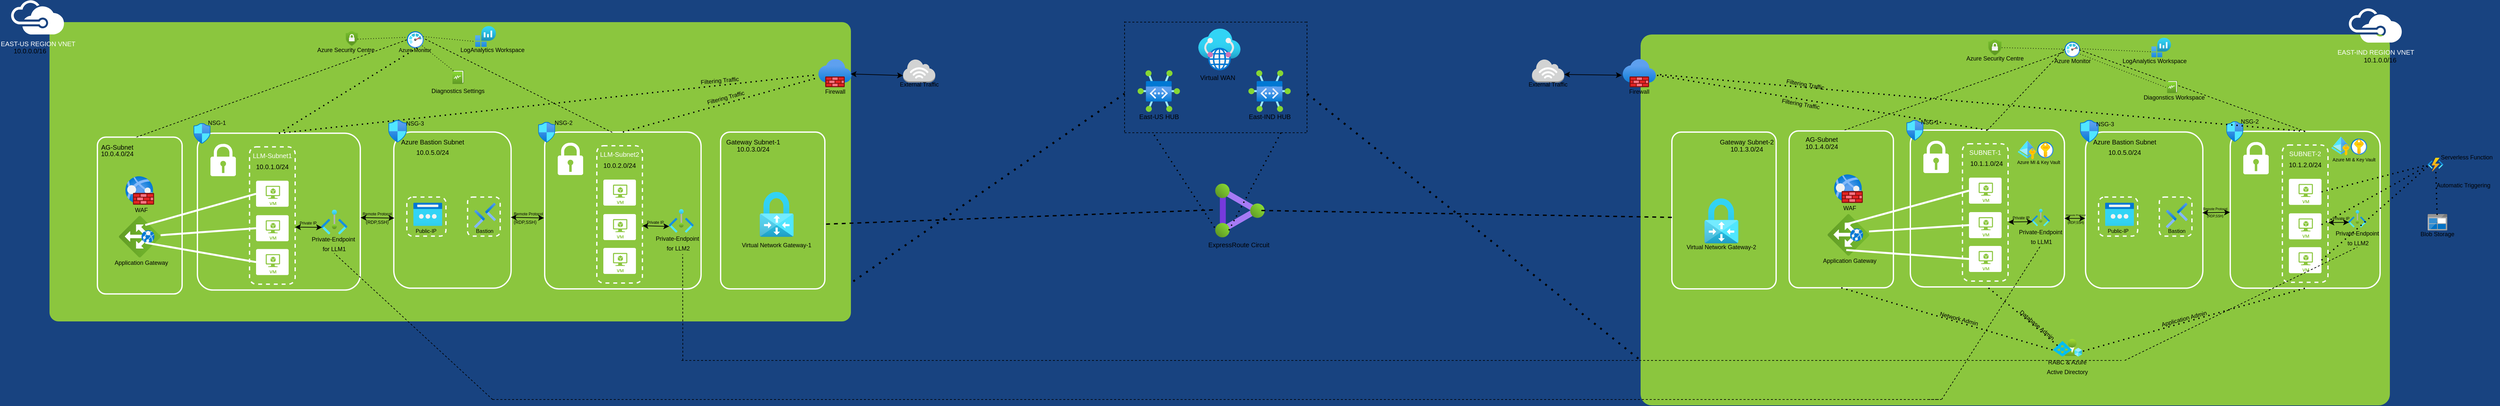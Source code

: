 <mxfile version="24.4.13" type="device">
  <diagram name="Page-1" id="7a6c530e-6e37-e111-ec74-82921da8cc10">
    <mxGraphModel dx="4713.5" dy="1289" grid="1" gridSize="10" guides="1" tooltips="1" connect="1" arrows="1" fold="1" page="1" pageScale="1.5" pageWidth="1169" pageHeight="826" background="#184380" math="0" shadow="0">
      <root>
        <mxCell id="0" style=";html=1;" />
        <mxCell id="1" style=";html=1;" parent="0" />
        <mxCell id="23046e2b9bb16c14-27" value="" style="rounded=1;whiteSpace=wrap;html=1;shadow=0;strokeWidth=2;fillColor=#8BC63E;fontSize=12;fontColor=#000000;align=center;strokeColor=none;arcSize=3;" parent="1" vertex="1">
          <mxGeometry x="1492" y="269" width="1150" height="570" as="geometry" />
        </mxCell>
        <mxCell id="23046e2b9bb16c14-48" value="&lt;font style=&quot;font-size: 10px;&quot;&gt;EAST-IND REGION VNET&lt;/font&gt;" style="shadow=0;dashed=0;html=1;strokeColor=none;fillColor=#FFFFFF;labelPosition=center;verticalLabelPosition=bottom;verticalAlign=top;shape=mxgraph.office.clouds.azure;rounded=1;fontSize=12;fontColor=#FFFFFF;align=center;" parent="1" vertex="1">
          <mxGeometry x="2578" y="228.53" width="83" height="53" as="geometry" />
        </mxCell>
        <mxCell id="23046e2b9bb16c14-55" value="" style="rounded=1;whiteSpace=wrap;html=1;shadow=0;strokeWidth=2;fillColor=none;fontSize=12;fontColor=#000000;align=center;strokeColor=#FFFFFF;arcSize=9;" parent="1" vertex="1">
          <mxGeometry x="1906" y="416" width="236.5" height="241" as="geometry" />
        </mxCell>
        <mxCell id="23046e2b9bb16c14-56" value="&lt;font style=&quot;font-size: 10px;&quot;&gt;SUBNET-1&lt;/font&gt;" style="rounded=1;whiteSpace=wrap;html=1;shadow=0;strokeWidth=2;fillColor=none;fontSize=11;fontColor=#FFFFFF;align=center;strokeColor=#FFFFFF;dashed=1;verticalAlign=top;" parent="1" vertex="1">
          <mxGeometry x="1986" y="437" width="70" height="211" as="geometry" />
        </mxCell>
        <mxCell id="23046e2b9bb16c14-57" value="" style="shadow=0;dashed=0;html=1;strokeColor=none;shape=mxgraph.mscae.enterprise.lock;fillColor=#FFFFFF;rounded=0;fontSize=12;fontColor=#000000;align=center;" parent="1" vertex="1">
          <mxGeometry x="1926" y="432" width="39" height="50" as="geometry" />
        </mxCell>
        <mxCell id="23046e2b9bb16c14-59" value="" style="verticalLabelPosition=bottom;html=1;verticalAlign=top;strokeColor=none;fillColor=#FFFFFF;shape=mxgraph.azure.virtual_machine;rounded=1;shadow=0;fontSize=12;fontColor=#000000;align=center;" parent="1" vertex="1">
          <mxGeometry x="1996" y="489" width="50" height="40" as="geometry" />
        </mxCell>
        <mxCell id="23046e2b9bb16c14-60" value="" style="verticalLabelPosition=bottom;html=1;verticalAlign=top;strokeColor=none;fillColor=#FFFFFF;shape=mxgraph.azure.virtual_machine;rounded=1;shadow=0;fontSize=12;fontColor=#000000;align=center;" parent="1" vertex="1">
          <mxGeometry x="1996" y="542" width="50" height="40" as="geometry" />
        </mxCell>
        <mxCell id="23046e2b9bb16c14-61" value="" style="verticalLabelPosition=bottom;html=1;verticalAlign=top;strokeColor=none;fillColor=#FFFFFF;shape=mxgraph.azure.virtual_machine;rounded=1;shadow=0;fontSize=12;fontColor=#000000;align=center;" parent="1" vertex="1">
          <mxGeometry x="1996" y="594" width="50" height="40" as="geometry" />
        </mxCell>
        <mxCell id="fS-SIkq6SePZpKo5QlOM-1" value="" style="rounded=1;whiteSpace=wrap;html=1;shadow=0;strokeWidth=2;fillColor=#8BC63E;fontSize=12;fontColor=#000000;align=center;strokeColor=none;arcSize=3;" parent="1" vertex="1">
          <mxGeometry x="-950" y="250" width="1230" height="460" as="geometry" />
        </mxCell>
        <mxCell id="fS-SIkq6SePZpKo5QlOM-2" value="" style="rounded=1;whiteSpace=wrap;html=1;shadow=0;strokeWidth=2;fillColor=none;fontSize=12;fontColor=#000000;align=center;strokeColor=#FFFFFF;arcSize=10;" parent="1" vertex="1">
          <mxGeometry x="-723" y="420.79" width="250" height="241" as="geometry" />
        </mxCell>
        <mxCell id="fS-SIkq6SePZpKo5QlOM-3" value="&lt;font style=&quot;font-size: 10px;&quot;&gt;LLM-Subnet1&lt;/font&gt;" style="rounded=1;whiteSpace=wrap;html=1;shadow=0;strokeWidth=2;fillColor=none;fontSize=11;fontColor=#FFFFFF;align=center;strokeColor=#FFFFFF;dashed=1;verticalAlign=top;" parent="1" vertex="1">
          <mxGeometry x="-643" y="441.79" width="70" height="211" as="geometry" />
        </mxCell>
        <mxCell id="fS-SIkq6SePZpKo5QlOM-7" value="" style="shadow=0;dashed=0;html=1;strokeColor=none;shape=mxgraph.mscae.enterprise.lock;fillColor=#FFFFFF;rounded=0;fontSize=12;fontColor=#000000;align=center;" parent="1" vertex="1">
          <mxGeometry x="-703" y="436.79" width="39" height="50" as="geometry" />
        </mxCell>
        <mxCell id="fS-SIkq6SePZpKo5QlOM-10" value="" style="verticalLabelPosition=bottom;html=1;verticalAlign=top;strokeColor=none;fillColor=#FFFFFF;shape=mxgraph.azure.virtual_machine;rounded=1;shadow=0;fontSize=12;fontColor=#000000;align=center;" parent="1" vertex="1">
          <mxGeometry x="-633" y="493.79" width="50" height="40" as="geometry" />
        </mxCell>
        <mxCell id="fS-SIkq6SePZpKo5QlOM-12" value="" style="verticalLabelPosition=bottom;html=1;verticalAlign=top;strokeColor=none;fillColor=#FFFFFF;shape=mxgraph.azure.virtual_machine;rounded=1;shadow=0;fontSize=12;fontColor=#000000;align=center;" parent="1" vertex="1">
          <mxGeometry x="-633" y="546.79" width="50" height="40" as="geometry" />
        </mxCell>
        <mxCell id="fS-SIkq6SePZpKo5QlOM-14" value="" style="verticalLabelPosition=bottom;html=1;verticalAlign=top;strokeColor=none;fillColor=#FFFFFF;shape=mxgraph.azure.virtual_machine;rounded=1;shadow=0;fontSize=12;fontColor=#000000;align=center;" parent="1" vertex="1">
          <mxGeometry x="-633" y="598.79" width="50" height="40" as="geometry" />
        </mxCell>
        <mxCell id="fS-SIkq6SePZpKo5QlOM-15" value="&lt;font style=&quot;font-size: 10px;&quot;&gt;EAST-US REGION VNET&lt;/font&gt;" style="shadow=0;dashed=0;html=1;strokeColor=none;fillColor=#FFFFFF;labelPosition=center;verticalLabelPosition=bottom;verticalAlign=top;shape=mxgraph.office.clouds.azure;rounded=1;fontSize=12;fontColor=#FFFFFF;align=center;" parent="1" vertex="1">
          <mxGeometry x="-1010" y="216" width="83" height="53" as="geometry" />
        </mxCell>
        <mxCell id="fS-SIkq6SePZpKo5QlOM-16" value="" style="rounded=1;whiteSpace=wrap;html=1;shadow=0;strokeWidth=2;fillColor=none;fontSize=12;fontColor=#000000;align=center;strokeColor=#FFFFFF;arcSize=9;" parent="1" vertex="1">
          <mxGeometry x="-190" y="419" width="240" height="241" as="geometry" />
        </mxCell>
        <mxCell id="fS-SIkq6SePZpKo5QlOM-17" value="&lt;font style=&quot;font-size: 10px;&quot;&gt;LLM-Subnet2&lt;/font&gt;" style="rounded=1;whiteSpace=wrap;html=1;shadow=0;strokeWidth=2;fillColor=none;fontSize=11;fontColor=#FFFFFF;align=center;strokeColor=#FFFFFF;dashed=1;verticalAlign=top;" parent="1" vertex="1">
          <mxGeometry x="-110" y="440" width="70" height="211" as="geometry" />
        </mxCell>
        <mxCell id="fS-SIkq6SePZpKo5QlOM-18" value="" style="shadow=0;dashed=0;html=1;strokeColor=none;shape=mxgraph.mscae.enterprise.lock;fillColor=#FFFFFF;rounded=0;fontSize=12;fontColor=#000000;align=center;" parent="1" vertex="1">
          <mxGeometry x="-170" y="435" width="39" height="50" as="geometry" />
        </mxCell>
        <mxCell id="fS-SIkq6SePZpKo5QlOM-24" value="" style="verticalLabelPosition=bottom;html=1;verticalAlign=top;strokeColor=none;fillColor=#FFFFFF;shape=mxgraph.azure.virtual_machine;rounded=1;shadow=0;fontSize=12;fontColor=#000000;align=center;" parent="1" vertex="1">
          <mxGeometry x="-100" y="492" width="50" height="40" as="geometry" />
        </mxCell>
        <mxCell id="fS-SIkq6SePZpKo5QlOM-25" value="" style="verticalLabelPosition=bottom;html=1;verticalAlign=top;strokeColor=none;fillColor=#FFFFFF;shape=mxgraph.azure.virtual_machine;rounded=1;shadow=0;fontSize=12;fontColor=#000000;align=center;" parent="1" vertex="1">
          <mxGeometry x="-100" y="545" width="50" height="40" as="geometry" />
        </mxCell>
        <mxCell id="fS-SIkq6SePZpKo5QlOM-26" value="" style="verticalLabelPosition=bottom;html=1;verticalAlign=top;strokeColor=none;fillColor=#FFFFFF;shape=mxgraph.azure.virtual_machine;rounded=1;shadow=0;fontSize=12;fontColor=#000000;align=center;" parent="1" vertex="1">
          <mxGeometry x="-100" y="597" width="50" height="40" as="geometry" />
        </mxCell>
        <mxCell id="fS-SIkq6SePZpKo5QlOM-28" value="" style="rounded=1;whiteSpace=wrap;html=1;shadow=0;strokeWidth=2;fillColor=none;fontSize=12;fontColor=#000000;align=center;strokeColor=#FFFFFF;arcSize=10;" parent="1" vertex="1">
          <mxGeometry x="2397" y="417.93" width="230" height="241" as="geometry" />
        </mxCell>
        <mxCell id="fS-SIkq6SePZpKo5QlOM-29" value="&lt;font style=&quot;font-size: 10px;&quot;&gt;SUBNET-2&lt;/font&gt;" style="rounded=1;whiteSpace=wrap;html=1;shadow=0;strokeWidth=2;fillColor=none;fontSize=11;fontColor=#FFFFFF;align=center;strokeColor=#FFFFFF;dashed=1;verticalAlign=top;" parent="1" vertex="1">
          <mxGeometry x="2477" y="438.93" width="70" height="211" as="geometry" />
        </mxCell>
        <mxCell id="fS-SIkq6SePZpKo5QlOM-30" value="" style="shadow=0;dashed=0;html=1;strokeColor=none;shape=mxgraph.mscae.enterprise.lock;fillColor=#FFFFFF;rounded=0;fontSize=12;fontColor=#000000;align=center;" parent="1" vertex="1">
          <mxGeometry x="2417" y="433.93" width="39" height="50" as="geometry" />
        </mxCell>
        <mxCell id="fS-SIkq6SePZpKo5QlOM-33" value="" style="verticalLabelPosition=bottom;html=1;verticalAlign=top;strokeColor=none;fillColor=#FFFFFF;shape=mxgraph.azure.virtual_machine;rounded=1;shadow=0;fontSize=12;fontColor=#000000;align=center;" parent="1" vertex="1">
          <mxGeometry x="2487" y="490.93" width="50" height="40" as="geometry" />
        </mxCell>
        <mxCell id="fS-SIkq6SePZpKo5QlOM-35" value="" style="verticalLabelPosition=bottom;html=1;verticalAlign=top;strokeColor=none;fillColor=#FFFFFF;shape=mxgraph.azure.virtual_machine;rounded=1;shadow=0;fontSize=12;fontColor=#000000;align=center;" parent="1" vertex="1">
          <mxGeometry x="2487" y="543.93" width="50" height="40" as="geometry" />
        </mxCell>
        <mxCell id="fS-SIkq6SePZpKo5QlOM-37" value="" style="verticalLabelPosition=bottom;html=1;verticalAlign=top;strokeColor=none;fillColor=#FFFFFF;shape=mxgraph.azure.virtual_machine;rounded=1;shadow=0;fontSize=12;fontColor=#000000;align=center;" parent="1" vertex="1">
          <mxGeometry x="2487" y="595.93" width="50" height="40" as="geometry" />
        </mxCell>
        <mxCell id="fS-SIkq6SePZpKo5QlOM-39" value="&lt;font style=&quot;font-size: 10px;&quot;&gt;10.0.1.0/24&lt;/font&gt;" style="text;strokeColor=none;align=center;fillColor=none;html=1;verticalAlign=middle;whiteSpace=wrap;rounded=0;" parent="1" vertex="1">
          <mxGeometry x="-638" y="456.79" width="60" height="30" as="geometry" />
        </mxCell>
        <mxCell id="fS-SIkq6SePZpKo5QlOM-40" value="&lt;font style=&quot;font-size: 10px;&quot;&gt;10.0.2.0/24&lt;/font&gt;" style="text;strokeColor=none;align=center;fillColor=none;html=1;verticalAlign=middle;whiteSpace=wrap;rounded=0;" parent="1" vertex="1">
          <mxGeometry x="-105" y="455" width="60" height="30" as="geometry" />
        </mxCell>
        <mxCell id="fS-SIkq6SePZpKo5QlOM-41" value="&lt;font style=&quot;font-size: 10px;&quot;&gt;10.0.0.0/16&lt;/font&gt;" style="text;strokeColor=none;align=center;fillColor=none;html=1;verticalAlign=middle;whiteSpace=wrap;rounded=0;" parent="1" vertex="1">
          <mxGeometry x="-1010" y="279" width="60" height="30" as="geometry" />
        </mxCell>
        <mxCell id="fS-SIkq6SePZpKo5QlOM-43" value="&lt;font style=&quot;font-size: 10px;&quot;&gt;10.1.1.0/24&lt;/font&gt;" style="text;strokeColor=none;align=center;fillColor=none;html=1;verticalAlign=middle;whiteSpace=wrap;rounded=0;" parent="1" vertex="1">
          <mxGeometry x="1992.5" y="452" width="60" height="30" as="geometry" />
        </mxCell>
        <mxCell id="fS-SIkq6SePZpKo5QlOM-44" value="&lt;font style=&quot;font-size: 10px;&quot;&gt;10.1.2.0/24&lt;/font&gt;" style="text;strokeColor=none;align=center;fillColor=none;html=1;verticalAlign=middle;whiteSpace=wrap;rounded=0;" parent="1" vertex="1">
          <mxGeometry x="2482" y="453.93" width="60" height="30" as="geometry" />
        </mxCell>
        <mxCell id="fS-SIkq6SePZpKo5QlOM-45" value="&lt;font style=&quot;font-size: 10px;&quot;&gt;10.1.0.0/16&lt;/font&gt;" style="text;strokeColor=none;align=center;fillColor=none;html=1;verticalAlign=middle;whiteSpace=wrap;rounded=0;" parent="1" vertex="1">
          <mxGeometry x="2597" y="292.53" width="60" height="30" as="geometry" />
        </mxCell>
        <mxCell id="fS-SIkq6SePZpKo5QlOM-46" value="" style="image;aspect=fixed;html=1;points=[];align=center;fontSize=12;image=img/lib/azure2/networking/ExpressRoute_Circuits.svg;rotation=90;" parent="1" vertex="1">
          <mxGeometry x="835.5" y="501.56" width="83" height="75.89" as="geometry" />
        </mxCell>
        <mxCell id="fS-SIkq6SePZpKo5QlOM-47" value="" style="image;aspect=fixed;html=1;points=[];align=center;fontSize=12;image=img/lib/azure2/networking/Virtual_WANs.svg;" parent="1" vertex="1">
          <mxGeometry x="813" y="260" width="65" height="64" as="geometry" />
        </mxCell>
        <mxCell id="fS-SIkq6SePZpKo5QlOM-48" value="" style="image;aspect=fixed;html=1;points=[];align=center;fontSize=12;image=img/lib/azure2/networking/Virtual_WAN_Hub.svg;" parent="1" vertex="1">
          <mxGeometry x="720" y="324" width="65" height="64" as="geometry" />
        </mxCell>
        <mxCell id="fS-SIkq6SePZpKo5QlOM-49" value="" style="image;aspect=fixed;html=1;points=[];align=center;fontSize=12;image=img/lib/azure2/networking/Virtual_WAN_Hub.svg;" parent="1" vertex="1">
          <mxGeometry x="890" y="324" width="65" height="64" as="geometry" />
        </mxCell>
        <mxCell id="fS-SIkq6SePZpKo5QlOM-50" value="" style="image;aspect=fixed;html=1;points=[];align=center;fontSize=12;image=img/lib/azure2/networking/Virtual_Network_Gateways.svg;" parent="1" vertex="1">
          <mxGeometry x="140" y="511" width="52" height="69" as="geometry" />
        </mxCell>
        <mxCell id="fS-SIkq6SePZpKo5QlOM-51" value="" style="image;aspect=fixed;html=1;points=[];align=center;fontSize=12;image=img/lib/azure2/networking/Virtual_Network_Gateways.svg;" parent="1" vertex="1">
          <mxGeometry x="1590" y="521" width="52" height="69" as="geometry" />
        </mxCell>
        <mxCell id="fS-SIkq6SePZpKo5QlOM-52" value="&lt;font style=&quot;font-size: 9px;&quot;&gt;Virtual Network Gateway-1&lt;/font&gt;" style="text;strokeColor=none;align=center;fillColor=none;html=1;verticalAlign=middle;whiteSpace=wrap;rounded=0;" parent="1" vertex="1">
          <mxGeometry x="111" y="577.45" width="110" height="30" as="geometry" />
        </mxCell>
        <mxCell id="fS-SIkq6SePZpKo5QlOM-53" value="" style="rounded=1;whiteSpace=wrap;html=1;shadow=0;strokeWidth=2;fillColor=none;fontSize=12;fontColor=#000000;align=center;strokeColor=#FFFFFF;arcSize=9;" parent="1" vertex="1">
          <mxGeometry x="80" y="419" width="160" height="241" as="geometry" />
        </mxCell>
        <mxCell id="fS-SIkq6SePZpKo5QlOM-54" value="&lt;font style=&quot;font-size: 10px;&quot;&gt;Gateway Subnet-1&lt;/font&gt;" style="text;strokeColor=none;align=center;fillColor=none;html=1;verticalAlign=middle;whiteSpace=wrap;rounded=0;" parent="1" vertex="1">
          <mxGeometry x="80" y="419" width="100" height="30" as="geometry" />
        </mxCell>
        <mxCell id="fS-SIkq6SePZpKo5QlOM-55" value="&lt;font style=&quot;font-size: 10px;&quot;&gt;10.0.3.0/24&lt;/font&gt;" style="text;strokeColor=none;align=center;fillColor=none;html=1;verticalAlign=middle;whiteSpace=wrap;rounded=0;" parent="1" vertex="1">
          <mxGeometry x="100" y="430" width="60" height="30" as="geometry" />
        </mxCell>
        <mxCell id="fS-SIkq6SePZpKo5QlOM-56" value="&lt;font style=&quot;font-size: 9px;&quot;&gt;Virtual Network Gateway-2&lt;/font&gt;" style="text;strokeColor=none;align=center;fillColor=none;html=1;verticalAlign=middle;whiteSpace=wrap;rounded=0;" parent="1" vertex="1">
          <mxGeometry x="1556" y="580" width="120" height="30" as="geometry" />
        </mxCell>
        <mxCell id="fS-SIkq6SePZpKo5QlOM-57" value="" style="rounded=1;whiteSpace=wrap;html=1;shadow=0;strokeWidth=2;fillColor=none;fontSize=12;fontColor=#000000;align=center;strokeColor=#FFFFFF;arcSize=9;" parent="1" vertex="1">
          <mxGeometry x="1540" y="419" width="160" height="241" as="geometry" />
        </mxCell>
        <mxCell id="fS-SIkq6SePZpKo5QlOM-58" value="&lt;font style=&quot;font-size: 10px;&quot;&gt;Gateway Subnet-2&lt;/font&gt;" style="text;strokeColor=none;align=center;fillColor=none;html=1;verticalAlign=middle;whiteSpace=wrap;rounded=0;" parent="1" vertex="1">
          <mxGeometry x="1610" y="419" width="90" height="30" as="geometry" />
        </mxCell>
        <mxCell id="fS-SIkq6SePZpKo5QlOM-59" value="&lt;font style=&quot;font-size: 10px;&quot;&gt;10.1.3.0/24&lt;/font&gt;" style="text;strokeColor=none;align=center;fillColor=none;html=1;verticalAlign=middle;whiteSpace=wrap;rounded=0;" parent="1" vertex="1">
          <mxGeometry x="1625" y="430" width="60" height="30" as="geometry" />
        </mxCell>
        <mxCell id="fS-SIkq6SePZpKo5QlOM-61" value="" style="endArrow=none;dashed=1;html=1;rounded=0;" parent="1" edge="1">
          <mxGeometry width="50" height="50" relative="1" as="geometry">
            <mxPoint x="700" y="419" as="sourcePoint" />
            <mxPoint x="700" y="249" as="targetPoint" />
          </mxGeometry>
        </mxCell>
        <mxCell id="fS-SIkq6SePZpKo5QlOM-62" value="" style="endArrow=none;dashed=1;html=1;rounded=0;" parent="1" edge="1">
          <mxGeometry width="50" height="50" relative="1" as="geometry">
            <mxPoint x="700" y="250" as="sourcePoint" />
            <mxPoint x="980" y="250" as="targetPoint" />
          </mxGeometry>
        </mxCell>
        <mxCell id="fS-SIkq6SePZpKo5QlOM-64" value="" style="endArrow=none;dashed=1;html=1;rounded=0;" parent="1" edge="1">
          <mxGeometry width="50" height="50" relative="1" as="geometry">
            <mxPoint x="980" y="419" as="sourcePoint" />
            <mxPoint x="980" y="249" as="targetPoint" />
          </mxGeometry>
        </mxCell>
        <mxCell id="fS-SIkq6SePZpKo5QlOM-65" value="" style="endArrow=none;dashed=1;html=1;rounded=0;" parent="1" edge="1">
          <mxGeometry width="50" height="50" relative="1" as="geometry">
            <mxPoint x="700" y="420" as="sourcePoint" />
            <mxPoint x="980" y="420" as="targetPoint" />
          </mxGeometry>
        </mxCell>
        <mxCell id="fS-SIkq6SePZpKo5QlOM-66" value="&lt;font style=&quot;font-size: 10px;&quot;&gt;Virtual WAN&lt;/font&gt;" style="text;strokeColor=none;align=center;fillColor=none;html=1;verticalAlign=middle;whiteSpace=wrap;rounded=0;" parent="1" vertex="1">
          <mxGeometry x="813" y="320" width="60" height="30" as="geometry" />
        </mxCell>
        <mxCell id="fS-SIkq6SePZpKo5QlOM-67" value="&lt;font style=&quot;font-size: 10px;&quot;&gt;East-US HUB&lt;/font&gt;" style="text;strokeColor=none;align=center;fillColor=none;html=1;verticalAlign=middle;whiteSpace=wrap;rounded=0;" parent="1" vertex="1">
          <mxGeometry x="712.5" y="380" width="80" height="30" as="geometry" />
        </mxCell>
        <mxCell id="fS-SIkq6SePZpKo5QlOM-68" value="&lt;font style=&quot;font-size: 10px;&quot;&gt;East-IND HUB&lt;/font&gt;" style="text;strokeColor=none;align=center;fillColor=none;html=1;verticalAlign=middle;whiteSpace=wrap;rounded=0;" parent="1" vertex="1">
          <mxGeometry x="872.5" y="380" width="100" height="30" as="geometry" />
        </mxCell>
        <mxCell id="fS-SIkq6SePZpKo5QlOM-69" value="" style="endArrow=none;dashed=1;html=1;dashPattern=1 3;strokeWidth=3;rounded=0;exitX=1.003;exitY=0.866;exitDx=0;exitDy=0;exitPerimeter=0;" parent="1" source="fS-SIkq6SePZpKo5QlOM-1" edge="1">
          <mxGeometry width="50" height="50" relative="1" as="geometry">
            <mxPoint x="340" y="440" as="sourcePoint" />
            <mxPoint x="700" y="360" as="targetPoint" />
          </mxGeometry>
        </mxCell>
        <mxCell id="fS-SIkq6SePZpKo5QlOM-70" value="" style="endArrow=none;dashed=1;html=1;dashPattern=1 3;strokeWidth=3;rounded=0;exitX=-0.003;exitY=0.874;exitDx=0;exitDy=0;exitPerimeter=0;" parent="1" source="23046e2b9bb16c14-27" edge="1">
          <mxGeometry width="50" height="50" relative="1" as="geometry">
            <mxPoint x="1260" y="440" as="sourcePoint" />
            <mxPoint x="980" y="360" as="targetPoint" />
          </mxGeometry>
        </mxCell>
        <mxCell id="fS-SIkq6SePZpKo5QlOM-71" value="" style="endArrow=none;dashed=1;html=1;rounded=0;entryX=0.488;entryY=0.998;entryDx=0;entryDy=0;entryPerimeter=0;exitX=1.012;exitY=0.587;exitDx=0;exitDy=0;exitPerimeter=0;strokeWidth=2;" parent="1" source="fS-SIkq6SePZpKo5QlOM-53" target="fS-SIkq6SePZpKo5QlOM-46" edge="1">
          <mxGeometry width="50" height="50" relative="1" as="geometry">
            <mxPoint x="480" y="670" as="sourcePoint" />
            <mxPoint x="530" y="620" as="targetPoint" />
          </mxGeometry>
        </mxCell>
        <mxCell id="fS-SIkq6SePZpKo5QlOM-72" value="" style="endArrow=none;dashed=1;html=1;rounded=0;entryX=0.015;entryY=0.544;entryDx=0;entryDy=0;entryPerimeter=0;exitX=0.5;exitY=0.065;exitDx=0;exitDy=0;exitPerimeter=0;strokeWidth=2;" parent="1" source="fS-SIkq6SePZpKo5QlOM-46" target="fS-SIkq6SePZpKo5QlOM-57" edge="1">
          <mxGeometry width="50" height="50" relative="1" as="geometry">
            <mxPoint x="1130" y="620" as="sourcePoint" />
            <mxPoint x="1180" y="570" as="targetPoint" />
          </mxGeometry>
        </mxCell>
        <mxCell id="fS-SIkq6SePZpKo5QlOM-73" value="" style="endArrow=none;dashed=1;html=1;dashPattern=1 3;strokeWidth=2;rounded=0;exitX=0.817;exitY=1.011;exitDx=0;exitDy=0;exitPerimeter=0;" parent="1" source="fS-SIkq6SePZpKo5QlOM-46" edge="1">
          <mxGeometry width="50" height="50" relative="1" as="geometry">
            <mxPoint x="792.5" y="509" as="sourcePoint" />
            <mxPoint x="742.5" y="419" as="targetPoint" />
          </mxGeometry>
        </mxCell>
        <mxCell id="fS-SIkq6SePZpKo5QlOM-74" value="" style="endArrow=none;dashed=1;html=1;dashPattern=1 3;strokeWidth=2;rounded=0;" parent="1" edge="1">
          <mxGeometry width="50" height="50" relative="1" as="geometry">
            <mxPoint x="860" y="570" as="sourcePoint" />
            <mxPoint x="940" y="420" as="targetPoint" />
          </mxGeometry>
        </mxCell>
        <mxCell id="fS-SIkq6SePZpKo5QlOM-75" value="&lt;font style=&quot;font-size: 10px;&quot;&gt;ExpressRoute Circuit&lt;/font&gt;" style="text;strokeColor=none;align=center;fillColor=none;html=1;verticalAlign=middle;whiteSpace=wrap;rounded=0;" parent="1" vertex="1">
          <mxGeometry x="813" y="577.45" width="124.5" height="30" as="geometry" />
        </mxCell>
        <mxCell id="fS-SIkq6SePZpKo5QlOM-76" value="" style="image;aspect=fixed;html=1;points=[];align=center;fontSize=12;image=img/lib/azure2/other/Private_Endpoints.svg;" parent="1" vertex="1">
          <mxGeometry x="-533" y="538.26" width="40" height="38.05" as="geometry" />
        </mxCell>
        <mxCell id="fS-SIkq6SePZpKo5QlOM-77" value="" style="image;aspect=fixed;html=1;points=[];align=center;fontSize=12;image=img/lib/azure2/other/Private_Endpoints.svg;" parent="1" vertex="1">
          <mxGeometry x="0.5" y="537.42" width="38" height="36.15" as="geometry" />
        </mxCell>
        <mxCell id="fS-SIkq6SePZpKo5QlOM-78" value="" style="image;aspect=fixed;html=1;points=[];align=center;fontSize=12;image=img/lib/azure2/other/Private_Endpoints.svg;" parent="1" vertex="1">
          <mxGeometry x="2092" y="537" width="28" height="26.63" as="geometry" />
        </mxCell>
        <mxCell id="fS-SIkq6SePZpKo5QlOM-79" value="" style="image;aspect=fixed;html=1;points=[];align=center;fontSize=12;image=img/lib/azure2/other/Private_Endpoints.svg;" parent="1" vertex="1">
          <mxGeometry x="2578" y="538.93" width="28" height="26.63" as="geometry" />
        </mxCell>
        <mxCell id="fS-SIkq6SePZpKo5QlOM-80" value="&lt;font style=&quot;font-size: 9px;&quot;&gt;Private-Endpoint&amp;nbsp;&lt;/font&gt;&lt;div&gt;&lt;font style=&quot;font-size: 9px;&quot;&gt;for LLM1&lt;/font&gt;&lt;/div&gt;" style="text;strokeColor=none;align=center;fillColor=none;html=1;verticalAlign=middle;whiteSpace=wrap;rounded=0;" parent="1" vertex="1">
          <mxGeometry x="-568" y="575.36" width="110" height="30" as="geometry" />
        </mxCell>
        <mxCell id="fS-SIkq6SePZpKo5QlOM-81" value="&lt;font style=&quot;font-size: 9px;&quot;&gt;Private-Endpoint&amp;nbsp;&lt;/font&gt;&lt;div&gt;&lt;font style=&quot;font-size: 9px;&quot;&gt;for LLM2&lt;/font&gt;&lt;/div&gt;" style="text;strokeColor=none;align=center;fillColor=none;html=1;verticalAlign=middle;whiteSpace=wrap;rounded=0;" parent="1" vertex="1">
          <mxGeometry x="-40" y="573.57" width="110" height="30" as="geometry" />
        </mxCell>
        <mxCell id="fS-SIkq6SePZpKo5QlOM-82" value="&lt;font style=&quot;font-size: 9px;&quot;&gt;Private-Endpoint&lt;/font&gt;&lt;div&gt;&lt;font style=&quot;font-size: 9px;&quot;&gt;&amp;nbsp;to LLM1&lt;/font&gt;&lt;/div&gt;" style="text;strokeColor=none;align=center;fillColor=none;html=1;verticalAlign=middle;whiteSpace=wrap;rounded=0;" parent="1" vertex="1">
          <mxGeometry x="2056" y="563.63" width="100" height="30" as="geometry" />
        </mxCell>
        <mxCell id="fS-SIkq6SePZpKo5QlOM-83" value="&lt;font style=&quot;font-size: 9px;&quot;&gt;Private-Endpoint&lt;/font&gt;&lt;div&gt;&lt;font style=&quot;font-size: 9px;&quot;&gt;&amp;nbsp;to LLM2&lt;/font&gt;&lt;/div&gt;" style="text;strokeColor=none;align=center;fillColor=none;html=1;verticalAlign=middle;whiteSpace=wrap;rounded=0;" parent="1" vertex="1">
          <mxGeometry x="2542" y="565.93" width="100" height="30" as="geometry" />
        </mxCell>
        <mxCell id="fS-SIkq6SePZpKo5QlOM-84" value="" style="endArrow=classic;startArrow=classic;html=1;rounded=0;entryX=0.057;entryY=0.739;entryDx=0;entryDy=0;entryPerimeter=0;exitX=1.004;exitY=0.57;exitDx=0;exitDy=0;exitPerimeter=0;" parent="1" source="23046e2b9bb16c14-56" target="fS-SIkq6SePZpKo5QlOM-78" edge="1">
          <mxGeometry width="50" height="50" relative="1" as="geometry">
            <mxPoint x="2056" y="552.07" as="sourcePoint" />
            <mxPoint x="2092.5" y="552.07" as="targetPoint" />
          </mxGeometry>
        </mxCell>
        <mxCell id="fS-SIkq6SePZpKo5QlOM-85" value="" style="endArrow=classic;startArrow=classic;html=1;rounded=0;entryX=0.043;entryY=0.702;entryDx=0;entryDy=0;entryPerimeter=0;exitX=1.009;exitY=0.565;exitDx=0;exitDy=0;exitPerimeter=0;" parent="1" source="fS-SIkq6SePZpKo5QlOM-29" target="fS-SIkq6SePZpKo5QlOM-79" edge="1">
          <mxGeometry width="50" height="50" relative="1" as="geometry">
            <mxPoint x="2547.0" y="563.8" as="sourcePoint" />
            <mxPoint x="2584.0" y="563.8" as="targetPoint" />
          </mxGeometry>
        </mxCell>
        <mxCell id="fS-SIkq6SePZpKo5QlOM-86" value="&lt;font style=&quot;font-size: 6px;&quot;&gt;Private IP&lt;/font&gt;" style="text;strokeColor=none;align=center;fillColor=none;html=1;verticalAlign=middle;whiteSpace=wrap;rounded=0;" parent="1" vertex="1">
          <mxGeometry x="2046" y="534" width="60" height="30" as="geometry" />
        </mxCell>
        <mxCell id="fS-SIkq6SePZpKo5QlOM-87" value="&lt;font style=&quot;font-size: 6px;&quot;&gt;Private IP&lt;/font&gt;" style="text;strokeColor=none;align=center;fillColor=none;html=1;verticalAlign=middle;whiteSpace=wrap;rounded=0;" parent="1" vertex="1">
          <mxGeometry x="2537" y="535.4" width="60" height="30" as="geometry" />
        </mxCell>
        <mxCell id="fS-SIkq6SePZpKo5QlOM-89" value="" style="endArrow=classic;startArrow=classic;html=1;rounded=0;entryX=0.033;entryY=0.715;entryDx=0;entryDy=0;entryPerimeter=0;exitX=0.998;exitY=0.584;exitDx=0;exitDy=0;exitPerimeter=0;" parent="1" source="fS-SIkq6SePZpKo5QlOM-3" target="fS-SIkq6SePZpKo5QlOM-76" edge="1">
          <mxGeometry width="50" height="50" relative="1" as="geometry">
            <mxPoint x="-573" y="561.79" as="sourcePoint" />
            <mxPoint x="-528" y="566.39" as="targetPoint" />
          </mxGeometry>
        </mxCell>
        <mxCell id="fS-SIkq6SePZpKo5QlOM-90" value="" style="endArrow=classic;startArrow=classic;html=1;rounded=0;entryX=0.033;entryY=0.715;entryDx=0;entryDy=0;entryPerimeter=0;exitX=0.998;exitY=0.584;exitDx=0;exitDy=0;exitPerimeter=0;" parent="1" edge="1">
          <mxGeometry width="50" height="50" relative="1" as="geometry">
            <mxPoint x="-39.86" y="563" as="sourcePoint" />
            <mxPoint x="1.14" y="564" as="targetPoint" />
          </mxGeometry>
        </mxCell>
        <mxCell id="fS-SIkq6SePZpKo5QlOM-91" value="&lt;font style=&quot;font-size: 6px;&quot;&gt;Private IP&lt;/font&gt;" style="text;strokeColor=none;align=center;fillColor=none;html=1;verticalAlign=middle;whiteSpace=wrap;rounded=0;" parent="1" vertex="1">
          <mxGeometry x="-583" y="542.29" width="60" height="30" as="geometry" />
        </mxCell>
        <mxCell id="fS-SIkq6SePZpKo5QlOM-92" value="&lt;font style=&quot;font-size: 6px;&quot;&gt;Private IP&lt;/font&gt;" style="text;strokeColor=none;align=center;fillColor=none;html=1;verticalAlign=middle;whiteSpace=wrap;rounded=0;" parent="1" vertex="1">
          <mxGeometry x="-50" y="540.5" width="60" height="30" as="geometry" />
        </mxCell>
        <mxCell id="fS-SIkq6SePZpKo5QlOM-93" value="" style="endArrow=none;dashed=1;html=1;rounded=0;entryX=0.5;entryY=1;entryDx=0;entryDy=0;" parent="1" target="fS-SIkq6SePZpKo5QlOM-80" edge="1">
          <mxGeometry width="50" height="50" relative="1" as="geometry">
            <mxPoint x="-270" y="830" as="sourcePoint" />
            <mxPoint x="-170" y="770" as="targetPoint" />
          </mxGeometry>
        </mxCell>
        <mxCell id="fS-SIkq6SePZpKo5QlOM-94" value="" style="endArrow=none;dashed=1;html=1;rounded=0;" parent="1" edge="1">
          <mxGeometry width="50" height="50" relative="1" as="geometry">
            <mxPoint x="-270" y="830" as="sourcePoint" />
            <mxPoint x="1950" y="830" as="targetPoint" />
          </mxGeometry>
        </mxCell>
        <mxCell id="fS-SIkq6SePZpKo5QlOM-95" value="" style="endArrow=none;dashed=1;html=1;rounded=0;entryX=0.5;entryY=1;entryDx=0;entryDy=0;" parent="1" target="fS-SIkq6SePZpKo5QlOM-82" edge="1">
          <mxGeometry width="50" height="50" relative="1" as="geometry">
            <mxPoint x="1954" y="830" as="sourcePoint" />
            <mxPoint x="1950" y="740" as="targetPoint" />
          </mxGeometry>
        </mxCell>
        <mxCell id="fS-SIkq6SePZpKo5QlOM-96" value="" style="endArrow=none;dashed=1;html=1;rounded=0;" parent="1" edge="1">
          <mxGeometry width="50" height="50" relative="1" as="geometry">
            <mxPoint x="1933.5" y="830" as="sourcePoint" />
            <mxPoint x="1943.5" y="830" as="targetPoint" />
            <Array as="points">
              <mxPoint x="1943.5" y="830" />
              <mxPoint x="1953.5" y="830" />
            </Array>
          </mxGeometry>
        </mxCell>
        <mxCell id="fS-SIkq6SePZpKo5QlOM-97" value="" style="endArrow=none;dashed=1;html=1;rounded=0;entryX=0.561;entryY=1.103;entryDx=0;entryDy=0;entryPerimeter=0;" parent="1" target="fS-SIkq6SePZpKo5QlOM-81" edge="1">
          <mxGeometry width="50" height="50" relative="1" as="geometry">
            <mxPoint x="22" y="770" as="sourcePoint" />
            <mxPoint x="80" y="730" as="targetPoint" />
          </mxGeometry>
        </mxCell>
        <mxCell id="fS-SIkq6SePZpKo5QlOM-98" value="" style="endArrow=none;dashed=1;html=1;rounded=0;" parent="1" edge="1">
          <mxGeometry width="50" height="50" relative="1" as="geometry">
            <mxPoint x="20" y="770" as="sourcePoint" />
            <mxPoint x="2230" y="770" as="targetPoint" />
          </mxGeometry>
        </mxCell>
        <mxCell id="fS-SIkq6SePZpKo5QlOM-99" value="" style="endArrow=none;dashed=1;html=1;rounded=0;entryX=0.5;entryY=1;entryDx=0;entryDy=0;" parent="1" target="fS-SIkq6SePZpKo5QlOM-83" edge="1">
          <mxGeometry width="50" height="50" relative="1" as="geometry">
            <mxPoint x="2235" y="770" as="sourcePoint" />
            <mxPoint x="2270" y="750" as="targetPoint" />
          </mxGeometry>
        </mxCell>
        <mxCell id="fS-SIkq6SePZpKo5QlOM-108" value="" style="image;aspect=fixed;html=1;points=[];align=center;fontSize=12;image=img/lib/azure2/networking/Network_Security_Groups.svg;" parent="1" vertex="1">
          <mxGeometry x="-729" y="405.22" width="26" height="31.57" as="geometry" />
        </mxCell>
        <mxCell id="fS-SIkq6SePZpKo5QlOM-109" value="" style="image;aspect=fixed;html=1;points=[];align=center;fontSize=12;image=img/lib/azure2/networking/Network_Security_Groups.svg;" parent="1" vertex="1">
          <mxGeometry x="-200" y="403.43" width="26" height="31.57" as="geometry" />
        </mxCell>
        <mxCell id="fS-SIkq6SePZpKo5QlOM-110" value="&lt;font style=&quot;font-size: 9px;&quot;&gt;NSG-1&lt;/font&gt;" style="text;strokeColor=none;align=center;fillColor=none;html=1;verticalAlign=middle;whiteSpace=wrap;rounded=0;" parent="1" vertex="1">
          <mxGeometry x="-723" y="388.93" width="60" height="30" as="geometry" />
        </mxCell>
        <mxCell id="fS-SIkq6SePZpKo5QlOM-111" value="&lt;font style=&quot;font-size: 9px;&quot;&gt;NSG-2&lt;/font&gt;" style="text;strokeColor=none;align=center;fillColor=none;html=1;verticalAlign=middle;whiteSpace=wrap;rounded=0;" parent="1" vertex="1">
          <mxGeometry x="-191" y="389" width="60" height="30" as="geometry" />
        </mxCell>
        <mxCell id="fS-SIkq6SePZpKo5QlOM-112" value="" style="image;aspect=fixed;html=1;points=[];align=center;fontSize=12;image=img/lib/azure2/networking/Network_Security_Groups.svg;" parent="1" vertex="1">
          <mxGeometry x="1900" y="400.43" width="26" height="31.57" as="geometry" />
        </mxCell>
        <mxCell id="fS-SIkq6SePZpKo5QlOM-113" value="" style="image;aspect=fixed;html=1;points=[];align=center;fontSize=12;image=img/lib/azure2/networking/Network_Security_Groups.svg;" parent="1" vertex="1">
          <mxGeometry x="2391" y="402.36" width="26" height="31.57" as="geometry" />
        </mxCell>
        <mxCell id="fS-SIkq6SePZpKo5QlOM-114" value="&lt;font style=&quot;font-size: 9px;&quot;&gt;NSG-1&lt;/font&gt;" style="text;strokeColor=none;align=center;fillColor=none;html=1;verticalAlign=middle;whiteSpace=wrap;rounded=0;" parent="1" vertex="1">
          <mxGeometry x="1906" y="388" width="60" height="30" as="geometry" />
        </mxCell>
        <mxCell id="fS-SIkq6SePZpKo5QlOM-115" value="&lt;font style=&quot;font-size: 9px;&quot;&gt;NSG-2&lt;/font&gt;" style="text;strokeColor=none;align=center;fillColor=none;html=1;verticalAlign=middle;whiteSpace=wrap;rounded=0;" parent="1" vertex="1">
          <mxGeometry x="2397" y="386.93" width="60" height="30" as="geometry" />
        </mxCell>
        <mxCell id="fS-SIkq6SePZpKo5QlOM-116" value="" style="image;aspect=fixed;html=1;points=[];align=center;fontSize=12;image=img/lib/azure2/networking/Firewalls.svg;" parent="1" vertex="1">
          <mxGeometry x="230" y="306.9" width="51" height="43.1" as="geometry" />
        </mxCell>
        <mxCell id="fS-SIkq6SePZpKo5QlOM-117" value="" style="endArrow=none;dashed=1;html=1;dashPattern=1 3;strokeWidth=2;rounded=0;entryX=-0.067;entryY=0.562;entryDx=0;entryDy=0;entryPerimeter=0;exitX=0.5;exitY=0;exitDx=0;exitDy=0;" parent="1" source="fS-SIkq6SePZpKo5QlOM-2" target="fS-SIkq6SePZpKo5QlOM-116" edge="1">
          <mxGeometry width="50" height="50" relative="1" as="geometry">
            <mxPoint x="20" y="380" as="sourcePoint" />
            <mxPoint x="70" y="330" as="targetPoint" />
          </mxGeometry>
        </mxCell>
        <mxCell id="fS-SIkq6SePZpKo5QlOM-118" value="" style="endArrow=none;dashed=1;html=1;dashPattern=1 3;strokeWidth=2;rounded=0;entryX=-0.005;entryY=0.659;entryDx=0;entryDy=0;entryPerimeter=0;exitX=0.5;exitY=0;exitDx=0;exitDy=0;" parent="1" source="fS-SIkq6SePZpKo5QlOM-16" target="fS-SIkq6SePZpKo5QlOM-116" edge="1">
          <mxGeometry width="50" height="50" relative="1" as="geometry">
            <mxPoint x="150" y="400" as="sourcePoint" />
            <mxPoint x="200" y="350" as="targetPoint" />
          </mxGeometry>
        </mxCell>
        <mxCell id="fS-SIkq6SePZpKo5QlOM-119" value="" style="outlineConnect=0;dashed=0;verticalLabelPosition=bottom;verticalAlign=top;align=center;html=1;shape=mxgraph.aws3.internet_3;fillColor=#D2D3D3;gradientColor=none;" parent="1" vertex="1">
          <mxGeometry x="360" y="306.9" width="49.5" height="36" as="geometry" />
        </mxCell>
        <mxCell id="fS-SIkq6SePZpKo5QlOM-120" value="" style="endArrow=classic;startArrow=classic;html=1;rounded=0;entryX=0;entryY=0.7;entryDx=0;entryDy=0;entryPerimeter=0;exitX=0.971;exitY=0.529;exitDx=0;exitDy=0;exitPerimeter=0;" parent="1" source="fS-SIkq6SePZpKo5QlOM-116" target="fS-SIkq6SePZpKo5QlOM-119" edge="1">
          <mxGeometry width="50" height="50" relative="1" as="geometry">
            <mxPoint x="290" y="328.26" as="sourcePoint" />
            <mxPoint x="370" y="329" as="targetPoint" />
          </mxGeometry>
        </mxCell>
        <mxCell id="fS-SIkq6SePZpKo5QlOM-121" value="&lt;font style=&quot;font-size: 9px;&quot;&gt;Firewall&lt;/font&gt;" style="text;strokeColor=none;align=center;fillColor=none;html=1;verticalAlign=middle;whiteSpace=wrap;rounded=0;" parent="1" vertex="1">
          <mxGeometry x="225.5" y="341" width="60" height="30" as="geometry" />
        </mxCell>
        <mxCell id="fS-SIkq6SePZpKo5QlOM-122" value="&lt;font style=&quot;font-size: 9px;&quot;&gt;External Traffic&lt;/font&gt;" style="text;strokeColor=none;align=center;fillColor=none;html=1;verticalAlign=middle;whiteSpace=wrap;rounded=0;" parent="1" vertex="1">
          <mxGeometry x="344.75" y="330" width="80" height="30" as="geometry" />
        </mxCell>
        <mxCell id="fS-SIkq6SePZpKo5QlOM-123" value="&lt;font style=&quot;font-size: 9px;&quot;&gt;Filtering Traffic&lt;/font&gt;&lt;span style=&quot;font-size: 9px; background-color: initial;&quot;&gt;&amp;nbsp;&lt;/span&gt;" style="text;strokeColor=none;align=center;fillColor=none;html=1;verticalAlign=middle;whiteSpace=wrap;rounded=0;rotation=-5;" parent="1" vertex="1">
          <mxGeometry x="30" y="324" width="100" height="30" as="geometry" />
        </mxCell>
        <mxCell id="fS-SIkq6SePZpKo5QlOM-124" value="&lt;font style=&quot;font-size: 9px;&quot;&gt;Filtering Traffic&lt;/font&gt;&lt;span style=&quot;font-size: 9px; background-color: initial;&quot;&gt;&amp;nbsp;&lt;/span&gt;" style="text;strokeColor=none;align=center;fillColor=none;html=1;verticalAlign=middle;whiteSpace=wrap;rounded=0;rotation=-15;" parent="1" vertex="1">
          <mxGeometry x="38.5" y="350" width="100" height="30" as="geometry" />
        </mxCell>
        <mxCell id="fS-SIkq6SePZpKo5QlOM-125" value="" style="image;aspect=fixed;html=1;points=[];align=center;fontSize=12;image=img/lib/azure2/networking/Firewalls.svg;" parent="1" vertex="1">
          <mxGeometry x="1464.5" y="306.9" width="51" height="43.1" as="geometry" />
        </mxCell>
        <mxCell id="fS-SIkq6SePZpKo5QlOM-126" value="" style="outlineConnect=0;dashed=0;verticalLabelPosition=bottom;verticalAlign=top;align=center;html=1;shape=mxgraph.aws3.internet_3;fillColor=#D2D3D3;gradientColor=none;" parent="1" vertex="1">
          <mxGeometry x="1325.25" y="306.9" width="49.5" height="36" as="geometry" />
        </mxCell>
        <mxCell id="fS-SIkq6SePZpKo5QlOM-128" value="&lt;font style=&quot;font-size: 9px;&quot;&gt;Firewall&lt;/font&gt;" style="text;strokeColor=none;align=center;fillColor=none;html=1;verticalAlign=middle;whiteSpace=wrap;rounded=0;" parent="1" vertex="1">
          <mxGeometry x="1460" y="341" width="60" height="30" as="geometry" />
        </mxCell>
        <mxCell id="fS-SIkq6SePZpKo5QlOM-129" value="&lt;font style=&quot;font-size: 9px;&quot;&gt;External Traffic&lt;/font&gt;" style="text;strokeColor=none;align=center;fillColor=none;html=1;verticalAlign=middle;whiteSpace=wrap;rounded=0;" parent="1" vertex="1">
          <mxGeometry x="1310" y="330" width="80" height="30" as="geometry" />
        </mxCell>
        <mxCell id="fS-SIkq6SePZpKo5QlOM-130" value="" style="endArrow=classic;startArrow=classic;html=1;rounded=0;entryX=-0.027;entryY=0.574;entryDx=0;entryDy=0;entryPerimeter=0;exitX=0.808;exitY=0.014;exitDx=0;exitDy=0;exitPerimeter=0;" parent="1" source="fS-SIkq6SePZpKo5QlOM-129" target="fS-SIkq6SePZpKo5QlOM-125" edge="1">
          <mxGeometry width="50" height="50" relative="1" as="geometry">
            <mxPoint x="1400" y="337.7" as="sourcePoint" />
            <mxPoint x="1460" y="337.7" as="targetPoint" />
          </mxGeometry>
        </mxCell>
        <mxCell id="fS-SIkq6SePZpKo5QlOM-131" value="" style="endArrow=none;dashed=1;html=1;dashPattern=1 3;strokeWidth=2;rounded=0;entryX=1.019;entryY=0.574;entryDx=0;entryDy=0;entryPerimeter=0;exitX=0.5;exitY=0;exitDx=0;exitDy=0;" parent="1" source="23046e2b9bb16c14-55" target="fS-SIkq6SePZpKo5QlOM-125" edge="1">
          <mxGeometry width="50" height="50" relative="1" as="geometry">
            <mxPoint x="1591" y="381" as="sourcePoint" />
            <mxPoint x="1641" y="331" as="targetPoint" />
          </mxGeometry>
        </mxCell>
        <mxCell id="fS-SIkq6SePZpKo5QlOM-132" value="" style="endArrow=none;dashed=1;html=1;dashPattern=1 3;strokeWidth=2;rounded=0;entryX=1.055;entryY=0.546;entryDx=0;entryDy=0;entryPerimeter=0;exitX=0.5;exitY=0;exitDx=0;exitDy=0;" parent="1" source="fS-SIkq6SePZpKo5QlOM-28" target="fS-SIkq6SePZpKo5QlOM-125" edge="1">
          <mxGeometry width="50" height="50" relative="1" as="geometry">
            <mxPoint x="1760" y="360" as="sourcePoint" />
            <mxPoint x="1810" y="310" as="targetPoint" />
          </mxGeometry>
        </mxCell>
        <mxCell id="fS-SIkq6SePZpKo5QlOM-133" value="&lt;font style=&quot;font-size: 9px;&quot;&gt;Filtering Traffic&lt;/font&gt;" style="text;strokeColor=none;align=center;fillColor=none;html=1;verticalAlign=middle;whiteSpace=wrap;rounded=0;rotation=10;" parent="1" vertex="1">
          <mxGeometry x="1700" y="330" width="90" height="30" as="geometry" />
        </mxCell>
        <mxCell id="fS-SIkq6SePZpKo5QlOM-135" value="&lt;font style=&quot;font-size: 9px;&quot;&gt;Filtering Traffic&lt;/font&gt;" style="text;strokeColor=none;align=center;fillColor=none;html=1;verticalAlign=middle;whiteSpace=wrap;rounded=0;rotation=10;" parent="1" vertex="1">
          <mxGeometry x="1693" y="360" width="90" height="30" as="geometry" />
        </mxCell>
        <mxCell id="fS-SIkq6SePZpKo5QlOM-143" value="" style="image;aspect=fixed;html=1;points=[];align=center;fontSize=12;image=img/lib/azure2/networking/Application_Gateways.svg;direction=south;" parent="1" vertex="1">
          <mxGeometry x="-843.5" y="547.79" width="64" height="64" as="geometry" />
        </mxCell>
        <mxCell id="fS-SIkq6SePZpKo5QlOM-144" value="" style="image;aspect=fixed;html=1;points=[];align=center;fontSize=12;image=img/lib/azure2/networking/Web_Application_Firewall_Policies_WAF.svg;" parent="1" vertex="1">
          <mxGeometry x="-833.5" y="486.79" width="44" height="44" as="geometry" />
        </mxCell>
        <mxCell id="fS-SIkq6SePZpKo5QlOM-145" style="html=1;startArrow=none;startFill=0;startSize=10;endArrow=none;endFill=0;endSize=10;strokeWidth=3;fontSize=11;fontColor=#FFFFFF;strokeColor=#FFFFFF;rounded=0;entryX=0;entryY=0.5;entryDx=0;entryDy=0;entryPerimeter=0;" parent="1" target="fS-SIkq6SePZpKo5QlOM-10" edge="1">
          <mxGeometry relative="1" as="geometry">
            <mxPoint x="-803" y="561.79" as="sourcePoint" />
            <mxPoint x="-717.8" y="530.79" as="targetPoint" />
          </mxGeometry>
        </mxCell>
        <mxCell id="fS-SIkq6SePZpKo5QlOM-146" style="html=1;startArrow=none;startFill=0;startSize=10;endArrow=none;endFill=0;endSize=10;strokeWidth=3;fontSize=11;fontColor=#FFFFFF;strokeColor=#FFFFFF;rounded=0;entryX=0;entryY=0.5;entryDx=0;entryDy=0;entryPerimeter=0;" parent="1" source="fS-SIkq6SePZpKo5QlOM-143" target="fS-SIkq6SePZpKo5QlOM-12" edge="1">
          <mxGeometry relative="1" as="geometry">
            <mxPoint x="-803" y="571.79" as="sourcePoint" />
            <mxPoint x="-633" y="551.79" as="targetPoint" />
          </mxGeometry>
        </mxCell>
        <mxCell id="fS-SIkq6SePZpKo5QlOM-147" style="html=1;startArrow=none;startFill=0;startSize=10;endArrow=none;endFill=0;endSize=10;strokeWidth=3;fontSize=11;fontColor=#FFFFFF;strokeColor=#FFFFFF;rounded=0;exitX=0.644;exitY=0.367;exitPerimeter=0;entryX=0;entryY=0.5;entryDx=0;entryDy=0;entryPerimeter=0;exitDx=0;exitDy=0;" parent="1" source="fS-SIkq6SePZpKo5QlOM-143" target="fS-SIkq6SePZpKo5QlOM-14" edge="1">
          <mxGeometry relative="1" as="geometry">
            <mxPoint x="-778" y="620.79" as="sourcePoint" />
            <mxPoint x="-633" y="611.79" as="targetPoint" />
          </mxGeometry>
        </mxCell>
        <mxCell id="fS-SIkq6SePZpKo5QlOM-149" value="" style="rounded=1;whiteSpace=wrap;html=1;shadow=0;strokeWidth=2;fillColor=none;fontSize=12;fontColor=#000000;align=center;strokeColor=#FFFFFF;arcSize=10;" parent="1" vertex="1">
          <mxGeometry x="-876.5" y="426.79" width="130" height="241" as="geometry" />
        </mxCell>
        <mxCell id="fS-SIkq6SePZpKo5QlOM-150" value="&lt;font style=&quot;font-size: 9px;&quot;&gt;WAF&lt;/font&gt;" style="text;strokeColor=none;align=center;fillColor=none;html=1;verticalAlign=middle;whiteSpace=wrap;rounded=0;" parent="1" vertex="1">
          <mxGeometry x="-839.5" y="522.79" width="60" height="30" as="geometry" />
        </mxCell>
        <mxCell id="fS-SIkq6SePZpKo5QlOM-151" value="&lt;font style=&quot;font-size: 9px;&quot;&gt;Application Gateway&lt;/font&gt;" style="text;strokeColor=none;align=center;fillColor=none;html=1;verticalAlign=middle;whiteSpace=wrap;rounded=0;" parent="1" vertex="1">
          <mxGeometry x="-859.5" y="603.79" width="100" height="30" as="geometry" />
        </mxCell>
        <mxCell id="fS-SIkq6SePZpKo5QlOM-152" value="&lt;font style=&quot;font-size: 10px;&quot;&gt;AG-Subnet&lt;/font&gt;" style="text;strokeColor=none;align=center;fillColor=none;html=1;verticalAlign=middle;whiteSpace=wrap;rounded=0;" parent="1" vertex="1">
          <mxGeometry x="-876.5" y="426.79" width="60" height="30" as="geometry" />
        </mxCell>
        <mxCell id="fS-SIkq6SePZpKo5QlOM-153" value="&lt;font style=&quot;font-size: 10px;&quot;&gt;10.0.4.0/24&lt;/font&gt;" style="text;strokeColor=none;align=center;fillColor=none;html=1;verticalAlign=middle;whiteSpace=wrap;rounded=0;" parent="1" vertex="1">
          <mxGeometry x="-876.5" y="436.79" width="60" height="30" as="geometry" />
        </mxCell>
        <mxCell id="fS-SIkq6SePZpKo5QlOM-154" value="" style="image;aspect=fixed;html=1;points=[];align=center;fontSize=12;image=img/lib/azure2/networking/Application_Gateways.svg;direction=south;" parent="1" vertex="1">
          <mxGeometry x="1779" y="545" width="64" height="64" as="geometry" />
        </mxCell>
        <mxCell id="fS-SIkq6SePZpKo5QlOM-155" value="" style="image;aspect=fixed;html=1;points=[];align=center;fontSize=12;image=img/lib/azure2/networking/Web_Application_Firewall_Policies_WAF.svg;" parent="1" vertex="1">
          <mxGeometry x="1789" y="484" width="44" height="44" as="geometry" />
        </mxCell>
        <mxCell id="fS-SIkq6SePZpKo5QlOM-157" value="&lt;font style=&quot;font-size: 9px;&quot;&gt;WAF&lt;/font&gt;" style="text;strokeColor=none;align=center;fillColor=none;html=1;verticalAlign=middle;whiteSpace=wrap;rounded=0;" parent="1" vertex="1">
          <mxGeometry x="1783" y="520" width="60" height="30" as="geometry" />
        </mxCell>
        <mxCell id="fS-SIkq6SePZpKo5QlOM-158" value="&lt;font style=&quot;font-size: 9px;&quot;&gt;Application Gateway&lt;/font&gt;" style="text;strokeColor=none;align=center;fillColor=none;html=1;verticalAlign=middle;whiteSpace=wrap;rounded=0;" parent="1" vertex="1">
          <mxGeometry x="1763" y="601" width="100" height="30" as="geometry" />
        </mxCell>
        <mxCell id="fS-SIkq6SePZpKo5QlOM-159" value="&lt;font style=&quot;font-size: 10px;&quot;&gt;AG-Subnet&lt;/font&gt;" style="text;strokeColor=none;align=center;fillColor=none;html=1;verticalAlign=middle;whiteSpace=wrap;rounded=0;" parent="1" vertex="1">
          <mxGeometry x="1740" y="415" width="60" height="30" as="geometry" />
        </mxCell>
        <mxCell id="fS-SIkq6SePZpKo5QlOM-160" value="&lt;font style=&quot;font-size: 10px;&quot;&gt;10.1.4.0/24&lt;/font&gt;" style="text;strokeColor=none;align=center;fillColor=none;html=1;verticalAlign=middle;whiteSpace=wrap;rounded=0;" parent="1" vertex="1">
          <mxGeometry x="1740" y="426" width="60" height="30" as="geometry" />
        </mxCell>
        <mxCell id="fS-SIkq6SePZpKo5QlOM-162" style="html=1;startArrow=none;startFill=0;startSize=10;endArrow=none;endFill=0;endSize=10;strokeWidth=3;fontSize=11;fontColor=#FFFFFF;entryX=0.234;entryY=0.516;entryPerimeter=0;strokeColor=#FFFFFF;rounded=0;exitX=0;exitY=0.5;exitDx=0;exitDy=0;exitPerimeter=0;entryDx=0;entryDy=0;" parent="1" source="23046e2b9bb16c14-59" target="fS-SIkq6SePZpKo5QlOM-154" edge="1">
          <mxGeometry relative="1" as="geometry">
            <mxPoint x="1965.35" y="526" as="sourcePoint" />
            <mxPoint x="1930.35" y="550" as="targetPoint" />
          </mxGeometry>
        </mxCell>
        <mxCell id="fS-SIkq6SePZpKo5QlOM-163" style="html=1;startArrow=none;startFill=0;startSize=10;endArrow=none;endFill=0;endSize=10;strokeWidth=3;fontSize=11;fontColor=#FFFFFF;entryX=0.417;entryY=0.006;entryPerimeter=0;strokeColor=#FFFFFF;rounded=0;exitX=0;exitY=0.5;exitDx=0;exitDy=0;exitPerimeter=0;entryDx=0;entryDy=0;" parent="1" source="23046e2b9bb16c14-60" target="fS-SIkq6SePZpKo5QlOM-154" edge="1">
          <mxGeometry relative="1" as="geometry">
            <mxPoint x="1996" y="540" as="sourcePoint" />
            <mxPoint x="1810" y="591" as="targetPoint" />
          </mxGeometry>
        </mxCell>
        <mxCell id="fS-SIkq6SePZpKo5QlOM-164" style="html=1;startArrow=none;startFill=0;startSize=10;endArrow=none;endFill=0;endSize=10;strokeWidth=3;fontSize=11;fontColor=#FFFFFF;strokeColor=#FFFFFF;rounded=0;exitX=0;exitY=0.5;exitDx=0;exitDy=0;exitPerimeter=0;entryX=0.446;entryY=-0.024;entryDx=0;entryDy=0;entryPerimeter=0;" parent="1" source="23046e2b9bb16c14-61" target="fS-SIkq6SePZpKo5QlOM-158" edge="1">
          <mxGeometry relative="1" as="geometry">
            <mxPoint x="1996" y="590" as="sourcePoint" />
            <mxPoint x="1843" y="600" as="targetPoint" />
          </mxGeometry>
        </mxCell>
        <mxCell id="fS-SIkq6SePZpKo5QlOM-169" value="" style="rounded=1;whiteSpace=wrap;html=1;shadow=0;strokeWidth=2;fillColor=none;fontSize=12;fontColor=#000000;align=center;strokeColor=#FFFFFF;" parent="1" vertex="1">
          <mxGeometry x="-421.58" y="418.93" width="180" height="240" as="geometry" />
        </mxCell>
        <mxCell id="fS-SIkq6SePZpKo5QlOM-170" value="" style="image;aspect=fixed;html=1;points=[];align=center;fontSize=12;image=img/lib/azure2/networking/Public_IP_Addresses_Classic.svg;" parent="1" vertex="1">
          <mxGeometry x="-391.58" y="527.43" width="44.31" height="36" as="geometry" />
        </mxCell>
        <mxCell id="fS-SIkq6SePZpKo5QlOM-171" value="" style="image;aspect=fixed;html=1;points=[];align=center;fontSize=12;image=img/lib/azure2/networking/Bastions.svg;" parent="1" vertex="1">
          <mxGeometry x="-298.33" y="527.43" width="33.5" height="39.28" as="geometry" />
        </mxCell>
        <mxCell id="fS-SIkq6SePZpKo5QlOM-172" value="" style="rounded=1;whiteSpace=wrap;html=1;shadow=0;strokeWidth=2;fillColor=none;fontSize=11;fontColor=#FFFFFF;align=center;strokeColor=#FFFFFF;dashed=1;verticalAlign=top;" parent="1" vertex="1">
          <mxGeometry x="-401.58" y="518.93" width="60" height="60" as="geometry" />
        </mxCell>
        <mxCell id="fS-SIkq6SePZpKo5QlOM-173" value="" style="rounded=1;whiteSpace=wrap;html=1;shadow=0;strokeWidth=2;fillColor=none;fontSize=11;fontColor=#FFFFFF;align=center;strokeColor=#FFFFFF;dashed=1;verticalAlign=top;" parent="1" vertex="1">
          <mxGeometry x="-308.33" y="518.93" width="50" height="60" as="geometry" />
        </mxCell>
        <mxCell id="fS-SIkq6SePZpKo5QlOM-174" value="&lt;font style=&quot;font-size: 8px;&quot;&gt;Public-IP&lt;/font&gt;" style="text;strokeColor=none;align=center;fillColor=none;html=1;verticalAlign=middle;whiteSpace=wrap;rounded=0;" parent="1" vertex="1">
          <mxGeometry x="-401.58" y="554.93" width="60" height="30" as="geometry" />
        </mxCell>
        <mxCell id="fS-SIkq6SePZpKo5QlOM-175" value="&lt;font style=&quot;font-size: 8px;&quot;&gt;Bastion&lt;/font&gt;" style="text;strokeColor=none;align=center;fillColor=none;html=1;verticalAlign=middle;whiteSpace=wrap;rounded=0;" parent="1" vertex="1">
          <mxGeometry x="-311.58" y="554.93" width="60" height="30" as="geometry" />
        </mxCell>
        <mxCell id="fS-SIkq6SePZpKo5QlOM-176" value="&lt;font style=&quot;font-size: 10px;&quot;&gt;Azure Bastion Subnet&lt;/font&gt;" style="text;strokeColor=none;align=center;fillColor=none;html=1;verticalAlign=middle;whiteSpace=wrap;rounded=0;" parent="1" vertex="1">
          <mxGeometry x="-411.58" y="418.93" width="100" height="30" as="geometry" />
        </mxCell>
        <mxCell id="fS-SIkq6SePZpKo5QlOM-177" value="&lt;font style=&quot;font-size: 10px;&quot;&gt;10.0.5.0/24&lt;/font&gt;" style="text;strokeColor=none;align=center;fillColor=none;html=1;verticalAlign=middle;whiteSpace=wrap;rounded=0;" parent="1" vertex="1">
          <mxGeometry x="-391.58" y="434.93" width="60" height="30" as="geometry" />
        </mxCell>
        <mxCell id="fS-SIkq6SePZpKo5QlOM-178" value="" style="image;aspect=fixed;html=1;points=[];align=center;fontSize=12;image=img/lib/azure2/networking/Network_Security_Groups.svg;" parent="1" vertex="1">
          <mxGeometry x="-430.0" y="400.43" width="28.42" height="34.5" as="geometry" />
        </mxCell>
        <mxCell id="fS-SIkq6SePZpKo5QlOM-180" value="" style="endArrow=classic;startArrow=classic;html=1;rounded=0;entryX=0.004;entryY=0.551;entryDx=0;entryDy=0;entryPerimeter=0;exitX=1.002;exitY=0.538;exitDx=0;exitDy=0;exitPerimeter=0;" parent="1" source="fS-SIkq6SePZpKo5QlOM-2" target="fS-SIkq6SePZpKo5QlOM-169" edge="1">
          <mxGeometry width="50" height="50" relative="1" as="geometry">
            <mxPoint x="-470" y="610" as="sourcePoint" />
            <mxPoint x="-420" y="560" as="targetPoint" />
          </mxGeometry>
        </mxCell>
        <mxCell id="fS-SIkq6SePZpKo5QlOM-182" value="" style="endArrow=classic;startArrow=classic;html=1;rounded=0;entryX=0.004;entryY=0.551;entryDx=0;entryDy=0;entryPerimeter=0;exitX=1.002;exitY=0.538;exitDx=0;exitDy=0;exitPerimeter=0;" parent="1" edge="1">
          <mxGeometry width="50" height="50" relative="1" as="geometry">
            <mxPoint x="-242" y="550" as="sourcePoint" />
            <mxPoint x="-191" y="551" as="targetPoint" />
          </mxGeometry>
        </mxCell>
        <mxCell id="fS-SIkq6SePZpKo5QlOM-184" value="&lt;font style=&quot;font-size: 6px;&quot;&gt;Remote Protocol&lt;/font&gt;" style="text;strokeColor=none;align=center;fillColor=none;html=1;verticalAlign=middle;whiteSpace=wrap;rounded=0;" parent="1" vertex="1">
          <mxGeometry x="-491.58" y="527.5" width="90" height="30" as="geometry" />
        </mxCell>
        <mxCell id="fS-SIkq6SePZpKo5QlOM-185" value="&lt;font style=&quot;font-size: 7px;&quot;&gt;(RDP,SSH)&lt;/font&gt;" style="text;strokeColor=none;align=center;fillColor=none;html=1;verticalAlign=middle;whiteSpace=wrap;rounded=0;" parent="1" vertex="1">
          <mxGeometry x="-476.58" y="540.5" width="60" height="30" as="geometry" />
        </mxCell>
        <mxCell id="fS-SIkq6SePZpKo5QlOM-186" value="&lt;font style=&quot;font-size: 6px;&quot;&gt;Remote Protocol&lt;/font&gt;" style="text;strokeColor=none;align=center;fillColor=none;html=1;verticalAlign=middle;whiteSpace=wrap;rounded=0;" parent="1" vertex="1">
          <mxGeometry x="-270" y="528" width="110" height="30" as="geometry" />
        </mxCell>
        <mxCell id="fS-SIkq6SePZpKo5QlOM-187" value="&lt;font style=&quot;font-size: 7px;&quot;&gt;(RDP,SSH)&lt;/font&gt;" style="text;strokeColor=none;align=center;fillColor=none;html=1;verticalAlign=middle;whiteSpace=wrap;rounded=0;" parent="1" vertex="1">
          <mxGeometry x="-250" y="540.5" width="60" height="30" as="geometry" />
        </mxCell>
        <mxCell id="fS-SIkq6SePZpKo5QlOM-190" value="" style="image;aspect=fixed;html=1;points=[];align=center;fontSize=12;image=img/lib/azure2/management_governance/Monitor.svg;" parent="1" vertex="1">
          <mxGeometry x="-401.58" y="264" width="26" height="26" as="geometry" />
        </mxCell>
        <mxCell id="fS-SIkq6SePZpKo5QlOM-191" value="" style="endArrow=none;dashed=1;html=1;rounded=0;entryX=0.994;entryY=0.419;entryDx=0;entryDy=0;entryPerimeter=0;exitX=0.432;exitY=0.002;exitDx=0;exitDy=0;exitPerimeter=0;" parent="1" source="fS-SIkq6SePZpKo5QlOM-16" target="fS-SIkq6SePZpKo5QlOM-190" edge="1">
          <mxGeometry width="50" height="50" relative="1" as="geometry">
            <mxPoint x="-310" y="350" as="sourcePoint" />
            <mxPoint x="-260" y="300" as="targetPoint" />
          </mxGeometry>
        </mxCell>
        <mxCell id="fS-SIkq6SePZpKo5QlOM-192" value="" style="endArrow=none;dashed=1;html=1;dashPattern=1 3;strokeWidth=2;rounded=0;entryX=0.609;entryY=0.984;entryDx=0;entryDy=0;entryPerimeter=0;exitX=0.5;exitY=0;exitDx=0;exitDy=0;" parent="1" source="fS-SIkq6SePZpKo5QlOM-2" target="fS-SIkq6SePZpKo5QlOM-190" edge="1">
          <mxGeometry width="50" height="50" relative="1" as="geometry">
            <mxPoint x="-490" y="360" as="sourcePoint" />
            <mxPoint x="-440" y="310" as="targetPoint" />
          </mxGeometry>
        </mxCell>
        <mxCell id="fS-SIkq6SePZpKo5QlOM-193" value="" style="endArrow=none;dashed=1;html=1;rounded=0;entryX=-0.001;entryY=0.509;entryDx=0;entryDy=0;entryPerimeter=0;exitX=1;exitY=0;exitDx=0;exitDy=0;" parent="1" source="fS-SIkq6SePZpKo5QlOM-152" target="fS-SIkq6SePZpKo5QlOM-190" edge="1">
          <mxGeometry width="50" height="50" relative="1" as="geometry">
            <mxPoint x="-560" y="350" as="sourcePoint" />
            <mxPoint x="-510" y="300" as="targetPoint" />
          </mxGeometry>
        </mxCell>
        <mxCell id="fS-SIkq6SePZpKo5QlOM-194" value="" style="image;aspect=fixed;html=1;points=[];align=center;fontSize=12;image=img/lib/azure2/analytics/Log_Analytics_Workspaces.svg;" parent="1" vertex="1">
          <mxGeometry x="-296.83" y="256" width="32" height="32" as="geometry" />
        </mxCell>
        <mxCell id="fS-SIkq6SePZpKo5QlOM-195" value="" style="endArrow=none;dashed=1;html=1;dashPattern=1 3;strokeWidth=1;rounded=0;exitX=0.973;exitY=0.316;exitDx=0;exitDy=0;exitPerimeter=0;entryX=-0.02;entryY=0.74;entryDx=0;entryDy=0;entryPerimeter=0;" parent="1" source="fS-SIkq6SePZpKo5QlOM-190" target="fS-SIkq6SePZpKo5QlOM-194" edge="1">
          <mxGeometry width="50" height="50" relative="1" as="geometry">
            <mxPoint x="-370" y="330" as="sourcePoint" />
            <mxPoint x="-300" y="280" as="targetPoint" />
          </mxGeometry>
        </mxCell>
        <mxCell id="fS-SIkq6SePZpKo5QlOM-196" value="" style="image;aspect=fixed;html=1;points=[];align=center;fontSize=12;image=img/lib/azure2/management_governance/Diagnostics_Settings.svg;" parent="1" vertex="1">
          <mxGeometry x="-331.58" y="324" width="17.63" height="21.08" as="geometry" />
        </mxCell>
        <mxCell id="fS-SIkq6SePZpKo5QlOM-197" value="" style="endArrow=none;dashed=1;html=1;dashPattern=1 3;strokeWidth=1;rounded=0;entryX=0.089;entryY=0.036;entryDx=0;entryDy=0;entryPerimeter=0;exitX=0.913;exitY=0.859;exitDx=0;exitDy=0;exitPerimeter=0;" parent="1" source="fS-SIkq6SePZpKo5QlOM-190" target="fS-SIkq6SePZpKo5QlOM-196" edge="1">
          <mxGeometry width="50" height="50" relative="1" as="geometry">
            <mxPoint x="-440" y="380" as="sourcePoint" />
            <mxPoint x="-390" y="330" as="targetPoint" />
          </mxGeometry>
        </mxCell>
        <mxCell id="fS-SIkq6SePZpKo5QlOM-198" value="" style="image;aspect=fixed;html=1;points=[];align=center;fontSize=12;image=img/lib/azure2/security/Security_Center.svg;" parent="1" vertex="1">
          <mxGeometry x="-495.58" y="264" width="19" height="23.07" as="geometry" />
        </mxCell>
        <mxCell id="fS-SIkq6SePZpKo5QlOM-199" value="" style="endArrow=none;dashed=1;html=1;dashPattern=1 3;strokeWidth=1;rounded=0;entryX=-0.007;entryY=0.361;entryDx=0;entryDy=0;entryPerimeter=0;exitX=0.974;exitY=0.526;exitDx=0;exitDy=0;exitPerimeter=0;" parent="1" source="fS-SIkq6SePZpKo5QlOM-198" target="fS-SIkq6SePZpKo5QlOM-190" edge="1">
          <mxGeometry width="50" height="50" relative="1" as="geometry">
            <mxPoint x="-480" y="340" as="sourcePoint" />
            <mxPoint x="-430" y="290" as="targetPoint" />
          </mxGeometry>
        </mxCell>
        <mxCell id="fS-SIkq6SePZpKo5QlOM-200" value="&lt;font style=&quot;font-size: 8px;&quot;&gt;Azure Monitor&lt;/font&gt;" style="text;strokeColor=none;align=center;fillColor=none;html=1;verticalAlign=middle;whiteSpace=wrap;rounded=0;" parent="1" vertex="1">
          <mxGeometry x="-418.58" y="276.9" width="60" height="30" as="geometry" />
        </mxCell>
        <mxCell id="fS-SIkq6SePZpKo5QlOM-203" value="&lt;font style=&quot;font-size: 9px;&quot;&gt;LogAnalytics Workspace&lt;/font&gt;" style="text;strokeColor=none;align=center;fillColor=none;html=1;verticalAlign=middle;whiteSpace=wrap;rounded=0;" parent="1" vertex="1">
          <mxGeometry x="-340" y="276.9" width="140" height="30" as="geometry" />
        </mxCell>
        <mxCell id="fS-SIkq6SePZpKo5QlOM-204" value="&lt;font style=&quot;font-size: 9px;&quot;&gt;Diagnostics Settings&lt;/font&gt;" style="text;strokeColor=none;align=center;fillColor=none;html=1;verticalAlign=middle;whiteSpace=wrap;rounded=0;" parent="1" vertex="1">
          <mxGeometry x="-367.76" y="340" width="90" height="30" as="geometry" />
        </mxCell>
        <mxCell id="fS-SIkq6SePZpKo5QlOM-205" value="&lt;font style=&quot;font-size: 9px;&quot;&gt;Azure Security Centre&lt;/font&gt;" style="text;strokeColor=none;align=center;fillColor=none;html=1;verticalAlign=middle;whiteSpace=wrap;rounded=0;" parent="1" vertex="1">
          <mxGeometry x="-560" y="276.9" width="130" height="30" as="geometry" />
        </mxCell>
        <mxCell id="fS-SIkq6SePZpKo5QlOM-207" value="&lt;font style=&quot;font-size: 9px;&quot;&gt;NSG-3&lt;/font&gt;" style="text;strokeColor=none;align=center;fillColor=none;html=1;verticalAlign=middle;whiteSpace=wrap;rounded=0;" parent="1" vertex="1">
          <mxGeometry x="-418.58" y="390" width="60" height="30" as="geometry" />
        </mxCell>
        <mxCell id="fS-SIkq6SePZpKo5QlOM-208" value="" style="image;aspect=fixed;html=1;points=[];align=center;fontSize=12;image=img/lib/azure2/management_governance/Monitor.svg;" parent="1" vertex="1">
          <mxGeometry x="2142.5" y="280" width="24" height="24" as="geometry" />
        </mxCell>
        <mxCell id="fS-SIkq6SePZpKo5QlOM-209" value="" style="endArrow=none;dashed=1;html=1;rounded=0;entryX=-0.026;entryY=0.505;entryDx=0;entryDy=0;entryPerimeter=0;exitX=0.5;exitY=0;exitDx=0;exitDy=0;" parent="1" source="23046e2b9bb16c14-55" target="fS-SIkq6SePZpKo5QlOM-208" edge="1">
          <mxGeometry width="50" height="50" relative="1" as="geometry">
            <mxPoint x="2050" y="350" as="sourcePoint" />
            <mxPoint x="2100" y="300" as="targetPoint" />
          </mxGeometry>
        </mxCell>
        <mxCell id="fS-SIkq6SePZpKo5QlOM-210" value="" style="endArrow=none;dashed=1;html=1;rounded=0;entryX=0.083;entryY=0.623;entryDx=0;entryDy=0;entryPerimeter=0;exitX=0.5;exitY=0;exitDx=0;exitDy=0;" parent="1" target="fS-SIkq6SePZpKo5QlOM-208" edge="1">
          <mxGeometry width="50" height="50" relative="1" as="geometry">
            <mxPoint x="1805" y="416" as="sourcePoint" />
            <mxPoint x="2000" y="310" as="targetPoint" />
          </mxGeometry>
        </mxCell>
        <mxCell id="fS-SIkq6SePZpKo5QlOM-211" value="" style="endArrow=none;dashed=1;html=1;rounded=0;entryX=0.949;entryY=0.525;entryDx=0;entryDy=0;entryPerimeter=0;exitX=0.5;exitY=0;exitDx=0;exitDy=0;" parent="1" source="fS-SIkq6SePZpKo5QlOM-28" target="fS-SIkq6SePZpKo5QlOM-208" edge="1">
          <mxGeometry width="50" height="50" relative="1" as="geometry">
            <mxPoint x="2260" y="360" as="sourcePoint" />
            <mxPoint x="2310" y="310" as="targetPoint" />
          </mxGeometry>
        </mxCell>
        <mxCell id="fS-SIkq6SePZpKo5QlOM-212" value="" style="image;aspect=fixed;html=1;points=[];align=center;fontSize=12;image=img/lib/azure2/analytics/Log_Analytics_Workspaces.svg;" parent="1" vertex="1">
          <mxGeometry x="2276" y="274" width="30" height="30" as="geometry" />
        </mxCell>
        <mxCell id="fS-SIkq6SePZpKo5QlOM-213" value="" style="image;aspect=fixed;html=1;points=[];align=center;fontSize=12;image=img/lib/azure2/management_governance/Diagnostics_Settings.svg;" parent="1" vertex="1">
          <mxGeometry x="2300" y="340.0" width="16" height="19.15" as="geometry" />
        </mxCell>
        <mxCell id="fS-SIkq6SePZpKo5QlOM-214" value="" style="endArrow=none;dashed=1;html=1;dashPattern=1 3;strokeWidth=1;rounded=0;entryX=-0.03;entryY=0.72;entryDx=0;entryDy=0;entryPerimeter=0;exitX=0.975;exitY=0.45;exitDx=0;exitDy=0;exitPerimeter=0;" parent="1" source="fS-SIkq6SePZpKo5QlOM-208" target="fS-SIkq6SePZpKo5QlOM-212" edge="1">
          <mxGeometry width="50" height="50" relative="1" as="geometry">
            <mxPoint x="2180" y="360" as="sourcePoint" />
            <mxPoint x="2230" y="310" as="targetPoint" />
          </mxGeometry>
        </mxCell>
        <mxCell id="fS-SIkq6SePZpKo5QlOM-215" value="" style="endArrow=none;dashed=1;html=1;dashPattern=1 3;strokeWidth=1;rounded=0;entryX=0.031;entryY=0.583;entryDx=0;entryDy=0;entryPerimeter=0;exitX=1.008;exitY=0.8;exitDx=0;exitDy=0;exitPerimeter=0;" parent="1" source="fS-SIkq6SePZpKo5QlOM-208" target="fS-SIkq6SePZpKo5QlOM-213" edge="1">
          <mxGeometry width="50" height="50" relative="1" as="geometry">
            <mxPoint x="2140" y="380" as="sourcePoint" />
            <mxPoint x="2190" y="330" as="targetPoint" />
          </mxGeometry>
        </mxCell>
        <mxCell id="fS-SIkq6SePZpKo5QlOM-216" value="" style="image;aspect=fixed;html=1;points=[];align=center;fontSize=12;image=img/lib/azure2/security/Security_Center.svg;" parent="1" vertex="1">
          <mxGeometry x="2025.5" y="276.9" width="20.5" height="24.89" as="geometry" />
        </mxCell>
        <mxCell id="fS-SIkq6SePZpKo5QlOM-217" value="" style="endArrow=none;dashed=1;html=1;dashPattern=1 3;strokeWidth=1;rounded=0;entryX=0.025;entryY=0.483;entryDx=0;entryDy=0;entryPerimeter=0;exitX=1.015;exitY=0.494;exitDx=0;exitDy=0;exitPerimeter=0;" parent="1" source="fS-SIkq6SePZpKo5QlOM-216" target="fS-SIkq6SePZpKo5QlOM-208" edge="1">
          <mxGeometry width="50" height="50" relative="1" as="geometry">
            <mxPoint x="2050" y="330" as="sourcePoint" />
            <mxPoint x="2100" y="280" as="targetPoint" />
          </mxGeometry>
        </mxCell>
        <mxCell id="fS-SIkq6SePZpKo5QlOM-218" value="&lt;font style=&quot;font-size: 9px;&quot;&gt;Azure Monitor&lt;/font&gt;" style="text;strokeColor=none;align=center;fillColor=none;html=1;verticalAlign=middle;whiteSpace=wrap;rounded=0;" parent="1" vertex="1">
          <mxGeometry x="2124.5" y="294" width="60" height="30" as="geometry" />
        </mxCell>
        <mxCell id="fS-SIkq6SePZpKo5QlOM-219" value="&lt;font style=&quot;font-size: 9px;&quot;&gt;LogAnalytics Workspace&lt;/font&gt;" style="text;strokeColor=none;align=center;fillColor=none;html=1;verticalAlign=middle;whiteSpace=wrap;rounded=0;" parent="1" vertex="1">
          <mxGeometry x="2226" y="294" width="110" height="30" as="geometry" />
        </mxCell>
        <mxCell id="fS-SIkq6SePZpKo5QlOM-220" value="&lt;font style=&quot;font-size: 9px;&quot;&gt;Diagonstics Workspace&lt;/font&gt;" style="text;strokeColor=none;align=center;fillColor=none;html=1;verticalAlign=middle;whiteSpace=wrap;rounded=0;" parent="1" vertex="1">
          <mxGeometry x="2231" y="350" width="160" height="30" as="geometry" />
        </mxCell>
        <mxCell id="fS-SIkq6SePZpKo5QlOM-221" value="&lt;font style=&quot;font-size: 9px;&quot;&gt;Azure Security Centre&lt;/font&gt;" style="text;strokeColor=none;align=center;fillColor=none;html=1;verticalAlign=middle;whiteSpace=wrap;rounded=0;" parent="1" vertex="1">
          <mxGeometry x="1970.75" y="290" width="130" height="30" as="geometry" />
        </mxCell>
        <mxCell id="fS-SIkq6SePZpKo5QlOM-222" value="" style="rounded=1;whiteSpace=wrap;html=1;shadow=0;strokeWidth=2;fillColor=none;fontSize=12;fontColor=#000000;align=center;strokeColor=#FFFFFF;" parent="1" vertex="1">
          <mxGeometry x="2174.92" y="418.93" width="180" height="240" as="geometry" />
        </mxCell>
        <mxCell id="fS-SIkq6SePZpKo5QlOM-223" value="" style="image;aspect=fixed;html=1;points=[];align=center;fontSize=12;image=img/lib/azure2/networking/Public_IP_Addresses_Classic.svg;" parent="1" vertex="1">
          <mxGeometry x="2204.92" y="527.43" width="44.31" height="36" as="geometry" />
        </mxCell>
        <mxCell id="fS-SIkq6SePZpKo5QlOM-224" value="" style="image;aspect=fixed;html=1;points=[];align=center;fontSize=12;image=img/lib/azure2/networking/Bastions.svg;" parent="1" vertex="1">
          <mxGeometry x="2298.17" y="527.43" width="33.5" height="39.28" as="geometry" />
        </mxCell>
        <mxCell id="fS-SIkq6SePZpKo5QlOM-225" value="" style="rounded=1;whiteSpace=wrap;html=1;shadow=0;strokeWidth=2;fillColor=none;fontSize=11;fontColor=#FFFFFF;align=center;strokeColor=#FFFFFF;dashed=1;verticalAlign=top;" parent="1" vertex="1">
          <mxGeometry x="2194.92" y="518.93" width="60" height="60" as="geometry" />
        </mxCell>
        <mxCell id="fS-SIkq6SePZpKo5QlOM-226" value="" style="rounded=1;whiteSpace=wrap;html=1;shadow=0;strokeWidth=2;fillColor=none;fontSize=11;fontColor=#FFFFFF;align=center;strokeColor=#FFFFFF;dashed=1;verticalAlign=top;" parent="1" vertex="1">
          <mxGeometry x="2288.17" y="518.93" width="50" height="60" as="geometry" />
        </mxCell>
        <mxCell id="fS-SIkq6SePZpKo5QlOM-227" value="&lt;font style=&quot;font-size: 8px;&quot;&gt;Public-IP&lt;/font&gt;" style="text;strokeColor=none;align=center;fillColor=none;html=1;verticalAlign=middle;whiteSpace=wrap;rounded=0;" parent="1" vertex="1">
          <mxGeometry x="2194.92" y="554.93" width="60" height="30" as="geometry" />
        </mxCell>
        <mxCell id="fS-SIkq6SePZpKo5QlOM-228" value="&lt;font style=&quot;font-size: 8px;&quot;&gt;Bastion&lt;/font&gt;" style="text;strokeColor=none;align=center;fillColor=none;html=1;verticalAlign=middle;whiteSpace=wrap;rounded=0;" parent="1" vertex="1">
          <mxGeometry x="2284.92" y="554.93" width="60" height="30" as="geometry" />
        </mxCell>
        <mxCell id="fS-SIkq6SePZpKo5QlOM-229" value="&lt;font style=&quot;font-size: 10px;&quot;&gt;Azure Bastion Subnet&lt;/font&gt;" style="text;strokeColor=none;align=center;fillColor=none;html=1;verticalAlign=middle;whiteSpace=wrap;rounded=0;" parent="1" vertex="1">
          <mxGeometry x="2184.92" y="418.93" width="100" height="30" as="geometry" />
        </mxCell>
        <mxCell id="fS-SIkq6SePZpKo5QlOM-230" value="&lt;font style=&quot;font-size: 10px;&quot;&gt;10.0.5.0/24&lt;/font&gt;" style="text;strokeColor=none;align=center;fillColor=none;html=1;verticalAlign=middle;whiteSpace=wrap;rounded=0;" parent="1" vertex="1">
          <mxGeometry x="2204.92" y="434.93" width="60" height="30" as="geometry" />
        </mxCell>
        <mxCell id="fS-SIkq6SePZpKo5QlOM-231" value="" style="image;aspect=fixed;html=1;points=[];align=center;fontSize=12;image=img/lib/azure2/networking/Network_Security_Groups.svg;" parent="1" vertex="1">
          <mxGeometry x="2166.5" y="400.43" width="28.42" height="34.5" as="geometry" />
        </mxCell>
        <mxCell id="fS-SIkq6SePZpKo5QlOM-232" value="" style="rounded=1;whiteSpace=wrap;html=1;shadow=0;strokeWidth=2;fillColor=none;fontSize=12;fontColor=#000000;align=center;strokeColor=#FFFFFF;arcSize=9;" parent="1" vertex="1">
          <mxGeometry x="1720" y="417.29" width="160" height="241" as="geometry" />
        </mxCell>
        <mxCell id="fS-SIkq6SePZpKo5QlOM-233" value="&lt;font style=&quot;font-size: 5px;&quot;&gt;Remote Protocol&lt;/font&gt;" style="text;strokeColor=none;align=center;fillColor=none;html=1;verticalAlign=middle;whiteSpace=wrap;rounded=0;" parent="1" vertex="1">
          <mxGeometry x="2324" y="520" width="100" height="30" as="geometry" />
        </mxCell>
        <mxCell id="fS-SIkq6SePZpKo5QlOM-234" value="" style="endArrow=classic;startArrow=classic;html=1;rounded=0;entryX=-0.002;entryY=0.516;entryDx=0;entryDy=0;entryPerimeter=0;exitX=0.997;exitY=0.517;exitDx=0;exitDy=0;exitPerimeter=0;" parent="1" source="fS-SIkq6SePZpKo5QlOM-222" target="fS-SIkq6SePZpKo5QlOM-28" edge="1">
          <mxGeometry width="50" height="50" relative="1" as="geometry">
            <mxPoint x="2340" y="620" as="sourcePoint" />
            <mxPoint x="2390" y="570" as="targetPoint" />
          </mxGeometry>
        </mxCell>
        <mxCell id="fS-SIkq6SePZpKo5QlOM-235" value="&lt;font style=&quot;font-size: 5px;&quot;&gt;(RDP,SSH)&lt;/font&gt;" style="text;strokeColor=none;align=center;fillColor=none;html=1;verticalAlign=middle;whiteSpace=wrap;rounded=0;" parent="1" vertex="1">
          <mxGeometry x="2344" y="530.93" width="60" height="30" as="geometry" />
        </mxCell>
        <mxCell id="fS-SIkq6SePZpKo5QlOM-236" value="" style="endArrow=classic;startArrow=classic;html=1;rounded=0;entryX=-0.003;entryY=0.553;entryDx=0;entryDy=0;entryPerimeter=0;exitX=1;exitY=0.563;exitDx=0;exitDy=0;exitPerimeter=0;" parent="1" source="23046e2b9bb16c14-55" target="fS-SIkq6SePZpKo5QlOM-222" edge="1">
          <mxGeometry width="50" height="50" relative="1" as="geometry">
            <mxPoint x="2120" y="630" as="sourcePoint" />
            <mxPoint x="2170" y="580" as="targetPoint" />
          </mxGeometry>
        </mxCell>
        <mxCell id="fS-SIkq6SePZpKo5QlOM-237" value="&lt;font style=&quot;font-size: 4px;&quot;&gt;Remote Protocol&lt;/font&gt;" style="text;strokeColor=none;align=center;fillColor=none;html=1;verticalAlign=middle;whiteSpace=wrap;rounded=0;" parent="1" vertex="1">
          <mxGeometry x="2130" y="529" width="60" height="30" as="geometry" />
        </mxCell>
        <mxCell id="fS-SIkq6SePZpKo5QlOM-238" value="&lt;font style=&quot;font-size: 5px;&quot;&gt;(RDP,SSH)&lt;/font&gt;" style="text;strokeColor=none;align=center;fillColor=none;html=1;verticalAlign=middle;whiteSpace=wrap;rounded=0;" parent="1" vertex="1">
          <mxGeometry x="2130" y="540.5" width="60" height="30" as="geometry" />
        </mxCell>
        <mxCell id="fS-SIkq6SePZpKo5QlOM-239" value="&lt;font style=&quot;font-size: 9px;&quot;&gt;NSG-3&lt;/font&gt;" style="text;strokeColor=none;align=center;fillColor=none;html=1;verticalAlign=middle;whiteSpace=wrap;rounded=0;" parent="1" vertex="1">
          <mxGeometry x="2174.92" y="390.79" width="60" height="30" as="geometry" />
        </mxCell>
        <mxCell id="fS-SIkq6SePZpKo5QlOM-240" value="" style="image;aspect=fixed;html=1;points=[];align=center;fontSize=12;image=img/lib/azure2/intune/Azure_AD_Roles_and_Administrators.svg;" parent="1" vertex="1">
          <mxGeometry x="2142.5" y="737" width="27" height="27" as="geometry" />
        </mxCell>
        <mxCell id="fS-SIkq6SePZpKo5QlOM-241" value="" style="verticalLabelPosition=bottom;html=1;verticalAlign=top;align=center;strokeColor=none;fillColor=#00BEF2;shape=mxgraph.azure.azure_active_directory;" parent="1" vertex="1">
          <mxGeometry x="2124.5" y="740" width="29.5" height="24" as="geometry" />
        </mxCell>
        <mxCell id="fS-SIkq6SePZpKo5QlOM-242" value="" style="endArrow=none;dashed=1;html=1;dashPattern=1 3;strokeWidth=2;rounded=0;entryX=0.5;entryY=1;entryDx=0;entryDy=0;exitX=1.054;exitY=0.694;exitDx=0;exitDy=0;exitPerimeter=0;" parent="1" source="fS-SIkq6SePZpKo5QlOM-240" target="fS-SIkq6SePZpKo5QlOM-28" edge="1">
          <mxGeometry width="50" height="50" relative="1" as="geometry">
            <mxPoint x="2190" y="750" as="sourcePoint" />
            <mxPoint x="2240" y="700" as="targetPoint" />
          </mxGeometry>
        </mxCell>
        <mxCell id="fS-SIkq6SePZpKo5QlOM-243" value="" style="endArrow=none;dashed=1;html=1;dashPattern=1 3;strokeWidth=2;rounded=0;entryX=0.5;entryY=1;entryDx=0;entryDy=0;exitX=0.25;exitY=0.29;exitDx=0;exitDy=0;exitPerimeter=0;" parent="1" source="fS-SIkq6SePZpKo5QlOM-241" target="23046e2b9bb16c14-55" edge="1">
          <mxGeometry width="50" height="50" relative="1" as="geometry">
            <mxPoint x="2120" y="740" as="sourcePoint" />
            <mxPoint x="2170" y="690" as="targetPoint" />
          </mxGeometry>
        </mxCell>
        <mxCell id="fS-SIkq6SePZpKo5QlOM-244" value="" style="endArrow=none;dashed=1;html=1;dashPattern=1 3;strokeWidth=2;rounded=0;entryX=0;entryY=0.58;entryDx=0;entryDy=0;entryPerimeter=0;exitX=0.5;exitY=1;exitDx=0;exitDy=0;" parent="1" source="fS-SIkq6SePZpKo5QlOM-232" target="fS-SIkq6SePZpKo5QlOM-241" edge="1">
          <mxGeometry width="50" height="50" relative="1" as="geometry">
            <mxPoint x="2050" y="790" as="sourcePoint" />
            <mxPoint x="2100" y="740" as="targetPoint" />
          </mxGeometry>
        </mxCell>
        <mxCell id="fS-SIkq6SePZpKo5QlOM-245" value="&lt;font style=&quot;font-size: 9px;&quot;&gt;RABC &amp;amp; Azure Active Directory&lt;/font&gt;" style="text;strokeColor=none;align=center;fillColor=none;html=1;verticalAlign=middle;whiteSpace=wrap;rounded=0;" parent="1" vertex="1">
          <mxGeometry x="2109.42" y="764" width="75.5" height="30" as="geometry" />
        </mxCell>
        <mxCell id="fS-SIkq6SePZpKo5QlOM-246" value="&lt;font style=&quot;font-size: 9px;&quot;&gt;Database Admin&lt;/font&gt;" style="text;strokeColor=none;align=center;fillColor=none;html=1;verticalAlign=middle;whiteSpace=wrap;rounded=0;rotation=40;" parent="1" vertex="1">
          <mxGeometry x="2056" y="700" width="90" height="30" as="geometry" />
        </mxCell>
        <mxCell id="fS-SIkq6SePZpKo5QlOM-247" value="&lt;font style=&quot;font-size: 9px;&quot;&gt;Network Admin&lt;/font&gt;" style="text;strokeColor=none;align=center;fillColor=none;html=1;verticalAlign=middle;whiteSpace=wrap;rounded=0;rotation=15;" parent="1" vertex="1">
          <mxGeometry x="1935.5" y="690" width="90" height="30" as="geometry" />
        </mxCell>
        <mxCell id="fS-SIkq6SePZpKo5QlOM-248" value="&lt;font style=&quot;font-size: 9px;&quot;&gt;Application Admin&lt;/font&gt;" style="text;strokeColor=none;align=center;fillColor=none;html=1;verticalAlign=middle;whiteSpace=wrap;rounded=0;rotation=-15;" parent="1" vertex="1">
          <mxGeometry x="2276" y="690" width="100" height="30" as="geometry" />
        </mxCell>
        <mxCell id="fS-SIkq6SePZpKo5QlOM-250" value="" style="image;aspect=fixed;html=1;points=[];align=center;fontSize=12;image=img/lib/azure2/identity/Managed_Identities.svg;" parent="1" vertex="1">
          <mxGeometry x="2070.75" y="432" width="30" height="29.12" as="geometry" />
        </mxCell>
        <mxCell id="fS-SIkq6SePZpKo5QlOM-251" value="" style="image;aspect=fixed;html=1;points=[];align=center;fontSize=12;image=img/lib/azure2/security/Key_Vaults.svg;" parent="1" vertex="1">
          <mxGeometry x="2100.75" y="434.06" width="25" height="25" as="geometry" />
        </mxCell>
        <mxCell id="fS-SIkq6SePZpKo5QlOM-252" value="" style="image;aspect=fixed;html=1;points=[];align=center;fontSize=12;image=img/lib/azure2/identity/Managed_Identities.svg;" parent="1" vertex="1">
          <mxGeometry x="2552" y="425.88" width="30" height="29.12" as="geometry" />
        </mxCell>
        <mxCell id="fS-SIkq6SePZpKo5QlOM-253" value="" style="image;aspect=fixed;html=1;points=[];align=center;fontSize=12;image=img/lib/azure2/security/Key_Vaults.svg;" parent="1" vertex="1">
          <mxGeometry x="2582" y="428.93" width="25" height="25" as="geometry" />
        </mxCell>
        <mxCell id="fS-SIkq6SePZpKo5QlOM-254" value="&lt;font style=&quot;font-size: 7px;&quot;&gt;Azure MI &amp;amp; Key Vault&lt;/font&gt;" style="text;strokeColor=none;align=center;fillColor=none;html=1;verticalAlign=middle;whiteSpace=wrap;rounded=0;" parent="1" vertex="1">
          <mxGeometry x="2052.5" y="448.93" width="100" height="30" as="geometry" />
        </mxCell>
        <mxCell id="fS-SIkq6SePZpKo5QlOM-255" value="&lt;font style=&quot;font-size: 7px;&quot;&gt;Azure MI &amp;amp; Key Vault&lt;/font&gt;" style="text;strokeColor=none;align=center;fillColor=none;html=1;verticalAlign=middle;whiteSpace=wrap;rounded=0;" parent="1" vertex="1">
          <mxGeometry x="2537" y="445" width="100" height="30" as="geometry" />
        </mxCell>
        <mxCell id="bLyMRdO3awDTkPBl_gZE-1" value="" style="image;sketch=0;aspect=fixed;html=1;points=[];align=center;fontSize=12;image=img/lib/mscae/BlobBlock.svg;" vertex="1" parent="1">
          <mxGeometry x="2700" y="545" width="30" height="25.2" as="geometry" />
        </mxCell>
        <mxCell id="bLyMRdO3awDTkPBl_gZE-3" value="" style="image;aspect=fixed;html=1;points=[];align=center;fontSize=12;image=img/lib/azure2/iot/Function_Apps.svg;" vertex="1" parent="1">
          <mxGeometry x="2700" y="458.34" width="24" height="21.18" as="geometry" />
        </mxCell>
        <mxCell id="bLyMRdO3awDTkPBl_gZE-4" value="" style="endArrow=none;dashed=1;html=1;dashPattern=1 3;strokeWidth=2;rounded=0;entryX=-0.035;entryY=0.535;entryDx=0;entryDy=0;entryPerimeter=0;exitX=1;exitY=0.5;exitDx=0;exitDy=0;exitPerimeter=0;" edge="1" parent="1" source="fS-SIkq6SePZpKo5QlOM-33" target="bLyMRdO3awDTkPBl_gZE-3">
          <mxGeometry width="50" height="50" relative="1" as="geometry">
            <mxPoint x="2660" y="530" as="sourcePoint" />
            <mxPoint x="2710" y="480" as="targetPoint" />
          </mxGeometry>
        </mxCell>
        <mxCell id="bLyMRdO3awDTkPBl_gZE-5" value="" style="endArrow=none;dashed=1;html=1;dashPattern=1 3;strokeWidth=2;rounded=0;entryX=0.021;entryY=0.566;entryDx=0;entryDy=0;entryPerimeter=0;exitX=1;exitY=0.5;exitDx=0;exitDy=0;exitPerimeter=0;" edge="1" parent="1" target="bLyMRdO3awDTkPBl_gZE-3">
          <mxGeometry width="50" height="50" relative="1" as="geometry">
            <mxPoint x="2537" y="561.33" as="sourcePoint" />
            <mxPoint x="2699" y="520.33" as="targetPoint" />
          </mxGeometry>
        </mxCell>
        <mxCell id="bLyMRdO3awDTkPBl_gZE-6" value="" style="endArrow=none;dashed=1;html=1;dashPattern=1 3;strokeWidth=2;rounded=0;entryX=-0.007;entryY=0.661;entryDx=0;entryDy=0;entryPerimeter=0;exitX=1;exitY=0.5;exitDx=0;exitDy=0;exitPerimeter=0;" edge="1" parent="1" source="fS-SIkq6SePZpKo5QlOM-37" target="bLyMRdO3awDTkPBl_gZE-3">
          <mxGeometry width="50" height="50" relative="1" as="geometry">
            <mxPoint x="2537" y="601" as="sourcePoint" />
            <mxPoint x="2701" y="509.67" as="targetPoint" />
          </mxGeometry>
        </mxCell>
        <mxCell id="bLyMRdO3awDTkPBl_gZE-7" value="" style="endArrow=none;dashed=1;html=1;dashPattern=1 3;strokeWidth=2;rounded=0;entryX=0.521;entryY=1.038;entryDx=0;entryDy=0;entryPerimeter=0;exitX=0.483;exitY=0.053;exitDx=0;exitDy=0;exitPerimeter=0;" edge="1" parent="1" source="bLyMRdO3awDTkPBl_gZE-1" target="bLyMRdO3awDTkPBl_gZE-3">
          <mxGeometry width="50" height="50" relative="1" as="geometry">
            <mxPoint x="2750" y="520" as="sourcePoint" />
            <mxPoint x="2800" y="470" as="targetPoint" />
          </mxGeometry>
        </mxCell>
        <mxCell id="bLyMRdO3awDTkPBl_gZE-8" value="&lt;font style=&quot;font-size: 9px;&quot;&gt;Serverless Function&lt;/font&gt;" style="text;strokeColor=none;align=center;fillColor=none;html=1;verticalAlign=middle;whiteSpace=wrap;rounded=0;" vertex="1" parent="1">
          <mxGeometry x="2710" y="442" width="100" height="30" as="geometry" />
        </mxCell>
        <mxCell id="bLyMRdO3awDTkPBl_gZE-9" value="&lt;font style=&quot;font-size: 9px;&quot;&gt;Automatic Triggering&lt;/font&gt;" style="text;strokeColor=none;align=center;fillColor=none;html=1;verticalAlign=middle;whiteSpace=wrap;rounded=0;" vertex="1" parent="1">
          <mxGeometry x="2700" y="485" width="110" height="30" as="geometry" />
        </mxCell>
        <mxCell id="bLyMRdO3awDTkPBl_gZE-10" value="&lt;font style=&quot;font-size: 9px;&quot;&gt;Blob Storage&lt;/font&gt;" style="text;strokeColor=none;align=center;fillColor=none;html=1;verticalAlign=middle;whiteSpace=wrap;rounded=0;" vertex="1" parent="1">
          <mxGeometry x="2685" y="560" width="60" height="30" as="geometry" />
        </mxCell>
      </root>
    </mxGraphModel>
  </diagram>
</mxfile>
